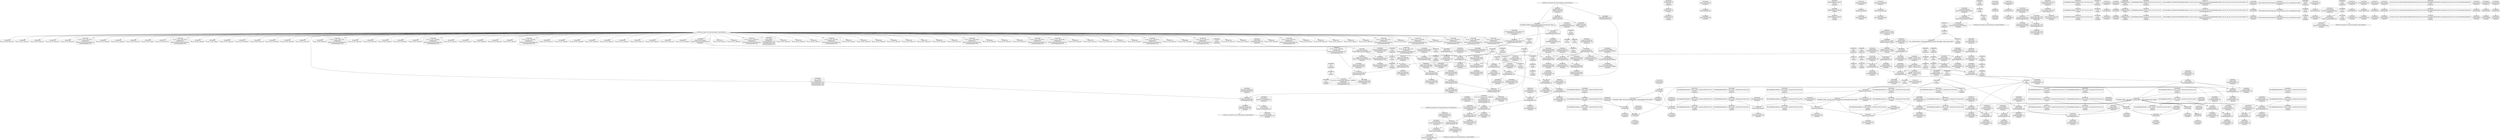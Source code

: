 digraph {
	CE0x409bfb0 [shape=record,shape=Mrecord,label="{CE0x409bfb0|selinux_sem_associate:tmp6|security/selinux/hooks.c,5422|*SummSink*}"]
	CE0x40b75a0 [shape=record,shape=Mrecord,label="{CE0x40b75a0|i32_1|*Constant*|*SummSink*}"]
	CE0x40d50e0 [shape=record,shape=Mrecord,label="{CE0x40d50e0|current_sid:tmp10|security/selinux/hooks.c,218|*SummSource*}"]
	CE0x40c5370 [shape=record,shape=Mrecord,label="{CE0x40c5370|i64*_getelementptr_inbounds_(_11_x_i64_,_11_x_i64_*___llvm_gcov_ctr125,_i64_0,_i64_0)|*Constant*|*SummSource*}"]
	CE0x40cbbc0 [shape=record,shape=Mrecord,label="{CE0x40cbbc0|GLOBAL:current_sid|*Constant*|*SummSink*}"]
	"CONST[source:0(mediator),value:2(dynamic)][purpose:{object}][SnkIdx:1]"
	CE0x40cb100 [shape=record,shape=Mrecord,label="{CE0x40cb100|80:_i32,_112:_i8*,_:_CRE_188,192_|*MultipleSource*|Function::selinux_sem_associate&Arg::sma::|security/selinux/hooks.c,5419}"]
	CE0x40b0f50 [shape=record,shape=Mrecord,label="{CE0x40b0f50|current_sid:tmp6|security/selinux/hooks.c,218|*SummSink*}"]
	CE0x40b0490 [shape=record,shape=Mrecord,label="{CE0x40b0490|80:_i32,_112:_i8*,_:_CRE_23,24_}"]
	CE0x40a99e0 [shape=record,shape=Mrecord,label="{CE0x40a99e0|current_sid:tmp16|security/selinux/hooks.c,218}"]
	CE0x40cc900 [shape=record,shape=Mrecord,label="{CE0x40cc900|selinux_sem_associate:tmp1|*SummSource*}"]
	CE0x40dae80 [shape=record,shape=Mrecord,label="{CE0x40dae80|i64_3|*Constant*}"]
	CE0x40aa2f0 [shape=record,shape=Mrecord,label="{CE0x40aa2f0|current_sid:land.lhs.true2}"]
	CE0x40b5940 [shape=record,shape=Mrecord,label="{CE0x40b5940|i64_1|*Constant*}"]
	CE0x40c5f90 [shape=record,shape=Mrecord,label="{CE0x40c5f90|80:_i32,_112:_i8*,_:_CRE_31,32_}"]
	CE0x40b6200 [shape=record,shape=Mrecord,label="{CE0x40b6200|avc_has_perm:ssid|Function::avc_has_perm&Arg::ssid::|*SummSink*}"]
	CE0x40b9120 [shape=record,shape=Mrecord,label="{CE0x40b9120|i32_10|*Constant*|*SummSink*}"]
	CE0x40c15d0 [shape=record,shape=Mrecord,label="{CE0x40c15d0|current_sid:tmp9|security/selinux/hooks.c,218|*SummSource*}"]
	CE0x40d33a0 [shape=record,shape=Mrecord,label="{CE0x40d33a0|i32_78|*Constant*}"]
	CE0x40ba2d0 [shape=record,shape=Mrecord,label="{CE0x40ba2d0|80:_i32,_112:_i8*,_:_CRE_10,11_}"]
	CE0x40c6530 [shape=record,shape=Mrecord,label="{CE0x40c6530|80:_i32,_112:_i8*,_:_CRE_28,29_}"]
	CE0x40a4060 [shape=record,shape=Mrecord,label="{CE0x40a4060|current_sid:call|security/selinux/hooks.c,218}"]
	CE0x40d3410 [shape=record,shape=Mrecord,label="{CE0x40d3410|i32_78|*Constant*|*SummSink*}"]
	CE0x40c7b60 [shape=record,shape=Mrecord,label="{CE0x40c7b60|80:_i32,_112:_i8*,_:_CRE_55,56_}"]
	CE0x40f7870 [shape=record,shape=Mrecord,label="{CE0x40f7870|current_sid:sid|security/selinux/hooks.c,220}"]
	CE0x40d35a0 [shape=record,shape=Mrecord,label="{CE0x40d35a0|current_sid:cred|security/selinux/hooks.c,218}"]
	CE0x40b7e90 [shape=record,shape=Mrecord,label="{CE0x40b7e90|80:_i32,_112:_i8*,_:_CRE_128,136_|*MultipleSource*|Function::selinux_sem_associate&Arg::sma::|security/selinux/hooks.c,5419}"]
	CE0x40c14d0 [shape=record,shape=Mrecord,label="{CE0x40c14d0|current_sid:tmp9|security/selinux/hooks.c,218}"]
	CE0x40d0300 [shape=record,shape=Mrecord,label="{CE0x40d0300|i64*_getelementptr_inbounds_(_11_x_i64_,_11_x_i64_*___llvm_gcov_ctr125,_i64_0,_i64_10)|*Constant*|*SummSource*}"]
	CE0x40a4f90 [shape=record,shape=Mrecord,label="{CE0x40a4f90|i32_1|*Constant*|*SummSource*}"]
	CE0x40d8b30 [shape=record,shape=Mrecord,label="{CE0x40d8b30|GLOBAL:__llvm_gcov_ctr125|Global_var:__llvm_gcov_ctr125}"]
	CE0x40b0940 [shape=record,shape=Mrecord,label="{CE0x40b0940|i64_0|*Constant*|*SummSource*}"]
	CE0x40b4a30 [shape=record,shape=Mrecord,label="{CE0x40b4a30|80:_i32,_112:_i8*,_:_CRE_49,50_}"]
	CE0x40c8e40 [shape=record,shape=Mrecord,label="{CE0x40c8e40|80:_i32,_112:_i8*,_:_CRE_62,63_}"]
	CE0x40c4d20 [shape=record,shape=Mrecord,label="{CE0x40c4d20|80:_i32,_112:_i8*,_:_CRE_19,20_}"]
	CE0x40b0d30 [shape=record,shape=Mrecord,label="{CE0x40b0d30|current_sid:tmp5|security/selinux/hooks.c,218|*SummSource*}"]
	CE0x40f0270 [shape=record,shape=Mrecord,label="{CE0x40f0270|GLOBAL:lockdep_rcu_suspicious|*Constant*|*SummSource*}"]
	CE0x40f5fd0 [shape=record,shape=Mrecord,label="{CE0x40f5fd0|current_sid:tmp21|security/selinux/hooks.c,218}"]
	CE0x40a4e30 [shape=record,shape=Mrecord,label="{CE0x40a4e30|selinux_sem_associate:bb|*SummSource*}"]
	CE0x40a79d0 [shape=record,shape=Mrecord,label="{CE0x40a79d0|selinux_sem_associate:entry|*SummSink*}"]
	CE0x40cc6a0 [shape=record,shape=Mrecord,label="{CE0x40cc6a0|current_sid:tmp2|*SummSink*}"]
	CE0x40bbd70 [shape=record,shape=Mrecord,label="{CE0x40bbd70|i64*_getelementptr_inbounds_(_11_x_i64_,_11_x_i64_*___llvm_gcov_ctr125,_i64_0,_i64_6)|*Constant*|*SummSource*}"]
	CE0x40a9660 [shape=record,shape=Mrecord,label="{CE0x40a9660|current_sid:tmp15|security/selinux/hooks.c,218|*SummSource*}"]
	CE0x40db020 [shape=record,shape=Mrecord,label="{CE0x40db020|i64_3|*Constant*|*SummSink*}"]
	CE0x40c9a70 [shape=record,shape=Mrecord,label="{CE0x40c9a70|_ret_i32_%tmp24,_!dbg_!27742|security/selinux/hooks.c,220}"]
	CE0x40ab430 [shape=record,shape=Mrecord,label="{CE0x40ab430|avc_has_perm:requested|Function::avc_has_perm&Arg::requested::|*SummSink*}"]
	CE0x40c50f0 [shape=record,shape=Mrecord,label="{CE0x40c50f0|current_sid:bb|*SummSink*}"]
	CE0x40c4760 [shape=record,shape=Mrecord,label="{CE0x40c4760|_call_void_mcount()_#3}"]
	CE0x40a95f0 [shape=record,shape=Mrecord,label="{CE0x40a95f0|current_sid:tmp15|security/selinux/hooks.c,218}"]
	CE0x40daef0 [shape=record,shape=Mrecord,label="{CE0x40daef0|i64_3|*Constant*|*SummSource*}"]
	CE0x40dc1c0 [shape=record,shape=Mrecord,label="{CE0x40dc1c0|current_sid:tmp8|security/selinux/hooks.c,218|*SummSource*}"]
	CE0x40b2780 [shape=record,shape=Mrecord,label="{CE0x40b2780|i64*_getelementptr_inbounds_(_11_x_i64_,_11_x_i64_*___llvm_gcov_ctr125,_i64_0,_i64_1)|*Constant*}"]
	CE0x40a4280 [shape=record,shape=Mrecord,label="{CE0x40a4280|80:_i32,_112:_i8*,_:_CRE_8,9_}"]
	CE0x40f5c90 [shape=record,shape=Mrecord,label="{CE0x40f5c90|current_sid:cred|security/selinux/hooks.c,218|*SummSink*}"]
	CE0x40b52e0 [shape=record,shape=Mrecord,label="{CE0x40b52e0|selinux_sem_associate:call|security/selinux/hooks.c,5417|*SummSource*}"]
	CE0x409c290 [shape=record,shape=Mrecord,label="{CE0x409c290|selinux_sem_associate:call3|security/selinux/hooks.c,5424|*SummSource*}"]
	CE0x40c1430 [shape=record,shape=Mrecord,label="{CE0x40c1430|i64_5|*Constant*|*SummSink*}"]
	CE0x40c3b40 [shape=record,shape=Mrecord,label="{CE0x40c3b40|selinux_sem_associate:tmp2|*SummSink*}"]
	CE0x40b1170 [shape=record,shape=Mrecord,label="{CE0x40b1170|80:_i32,_112:_i8*,_:_CRE_14,15_}"]
	CE0x40ab9a0 [shape=record,shape=Mrecord,label="{CE0x40ab9a0|avc_has_perm:auditdata|Function::avc_has_perm&Arg::auditdata::|*SummSource*}"]
	CE0x40a8530 [shape=record,shape=Mrecord,label="{CE0x40a8530|_ret_i32_%call3,_!dbg_!27729|security/selinux/hooks.c,5424|*SummSource*}"]
	CE0x40b7ce0 [shape=record,shape=Mrecord,label="{CE0x40b7ce0|80:_i32,_112:_i8*,_:_CRE_120,128_|*MultipleSource*|Function::selinux_sem_associate&Arg::sma::|security/selinux/hooks.c,5419}"]
	CE0x40b4f60 [shape=record,shape=Mrecord,label="{CE0x40b4f60|selinux_sem_associate:call|security/selinux/hooks.c,5417|*SummSink*}"]
	CE0x40b62a0 [shape=record,shape=Mrecord,label="{CE0x40b62a0|avc_has_perm:tsid|Function::avc_has_perm&Arg::tsid::}"]
	CE0x40ed1a0 [shape=record,shape=Mrecord,label="{CE0x40ed1a0|i8*_getelementptr_inbounds_(_25_x_i8_,_25_x_i8_*_.str3,_i32_0,_i32_0)|*Constant*|*SummSink*}"]
	CE0x40c8f70 [shape=record,shape=Mrecord,label="{CE0x40c8f70|80:_i32,_112:_i8*,_:_CRE_63,64_}"]
	CE0x40ccfd0 [shape=record,shape=Mrecord,label="{CE0x40ccfd0|80:_i32,_112:_i8*,_:_CRE_6,7_}"]
	CE0x40cc5c0 [shape=record,shape=Mrecord,label="{CE0x40cc5c0|current_sid:tmp2}"]
	CE0x40bc6f0 [shape=record,shape=Mrecord,label="{CE0x40bc6f0|i1_true|*Constant*|*SummSink*}"]
	CE0x40f1390 [shape=record,shape=Mrecord,label="{CE0x40f1390|i64*_getelementptr_inbounds_(_11_x_i64_,_11_x_i64_*___llvm_gcov_ctr125,_i64_0,_i64_9)|*Constant*|*SummSink*}"]
	CE0x40bcf10 [shape=record,shape=Mrecord,label="{CE0x40bcf10|avc_has_perm:entry|*SummSource*}"]
	CE0x40d8520 [shape=record,shape=Mrecord,label="{CE0x40d8520|i64_2|*Constant*}"]
	CE0x40d3480 [shape=record,shape=Mrecord,label="{CE0x40d3480|i32_78|*Constant*|*SummSource*}"]
	CE0x40b03a0 [shape=record,shape=Mrecord,label="{CE0x40b03a0|80:_i32,_112:_i8*,_:_CRE_22,23_}"]
	CE0x40b41e0 [shape=record,shape=Mrecord,label="{CE0x40b41e0|80:_i32,_112:_i8*,_:_CRE_66,67_}"]
	CE0x40b10b0 [shape=record,shape=Mrecord,label="{CE0x40b10b0|current_sid:tmp7|security/selinux/hooks.c,218}"]
	CE0x40f92e0 [shape=record,shape=Mrecord,label="{CE0x40f92e0|get_current:bb|*SummSource*}"]
	CE0x40f6450 [shape=record,shape=Mrecord,label="{CE0x40f6450|i32_22|*Constant*|*SummSink*}"]
	CE0x40a4500 [shape=record,shape=Mrecord,label="{CE0x40a4500|80:_i32,_112:_i8*,_:_CRE_13,14_}"]
	CE0x40b3590 [shape=record,shape=Mrecord,label="{CE0x40b3590|GLOBAL:get_current|*Constant*}"]
	CE0x40cc3c0 [shape=record,shape=Mrecord,label="{CE0x40cc3c0|GLOBAL:current_sid|*Constant*}"]
	CE0x40d9d80 [shape=record,shape=Mrecord,label="{CE0x40d9d80|current_sid:tmp|*SummSink*}"]
	CE0x40db100 [shape=record,shape=Mrecord,label="{CE0x40db100|i64_0|*Constant*}"]
	CE0x40b3800 [shape=record,shape=Mrecord,label="{CE0x40b3800|GLOBAL:get_current|*Constant*|*SummSource*}"]
	CE0x40ba6f0 [shape=record,shape=Mrecord,label="{CE0x40ba6f0|GLOBAL:current_sid.__warned|Global_var:current_sid.__warned|*SummSink*}"]
	CE0x4133320 [shape=record,shape=Mrecord,label="{CE0x4133320|i64*_getelementptr_inbounds_(_2_x_i64_,_2_x_i64_*___llvm_gcov_ctr98,_i64_0,_i64_1)|*Constant*|*SummSource*}"]
	CE0x40b4930 [shape=record,shape=Mrecord,label="{CE0x40b4930|80:_i32,_112:_i8*,_:_CRE_48,49_}"]
	CE0x40f6780 [shape=record,shape=Mrecord,label="{CE0x40f6780|current_sid:security|security/selinux/hooks.c,218}"]
	CE0x40f3570 [shape=record,shape=Mrecord,label="{CE0x40f3570|current_sid:bb}"]
	CE0x55b96c0 [shape=record,shape=Mrecord,label="{CE0x55b96c0|i64_1|*Constant*|*SummSource*}"]
	CE0x40daa50 [shape=record,shape=Mrecord,label="{CE0x40daa50|current_sid:tobool|security/selinux/hooks.c,218}"]
	CE0x40b4310 [shape=record,shape=Mrecord,label="{CE0x40b4310|80:_i32,_112:_i8*,_:_CRE_67,68_}"]
	CE0x40d5a10 [shape=record,shape=Mrecord,label="{CE0x40d5a10|current_sid:tmp12|security/selinux/hooks.c,218|*SummSource*}"]
	CE0x40b0800 [shape=record,shape=Mrecord,label="{CE0x40b0800|GLOBAL:__llvm_gcov_ctr125|Global_var:__llvm_gcov_ctr125|*SummSink*}"]
	CE0x40ba0d0 [shape=record,shape=Mrecord,label="{CE0x40ba0d0|GLOBAL:current_sid.__warned|Global_var:current_sid.__warned}"]
	CE0x40f0d60 [shape=record,shape=Mrecord,label="{CE0x40f0d60|i8*_getelementptr_inbounds_(_45_x_i8_,_45_x_i8_*_.str12,_i32_0,_i32_0)|*Constant*|*SummSink*}"]
	CE0x40c5200 [shape=record,shape=Mrecord,label="{CE0x40c5200|i64*_getelementptr_inbounds_(_11_x_i64_,_11_x_i64_*___llvm_gcov_ctr125,_i64_0,_i64_0)|*Constant*}"]
	CE0x40bb770 [shape=record,shape=Mrecord,label="{CE0x40bb770|80:_i32,_112:_i8*,_:_CRE_57,58_}"]
	CE0x409bbc0 [shape=record,shape=Mrecord,label="{CE0x409bbc0|selinux_sem_associate:sem_perm1|security/selinux/hooks.c,5422|*SummSource*}"]
	CE0x40f9590 [shape=record,shape=Mrecord,label="{CE0x40f9590|i64*_getelementptr_inbounds_(_2_x_i64_,_2_x_i64_*___llvm_gcov_ctr98,_i64_0,_i64_0)|*Constant*}"]
	CE0x40ec7e0 [shape=record,shape=Mrecord,label="{CE0x40ec7e0|_call_void_lockdep_rcu_suspicious(i8*_getelementptr_inbounds_(_25_x_i8_,_25_x_i8_*_.str3,_i32_0,_i32_0),_i32_218,_i8*_getelementptr_inbounds_(_45_x_i8_,_45_x_i8_*_.str12,_i32_0,_i32_0))_#10,_!dbg_!27727|security/selinux/hooks.c,218|*SummSink*}"]
	CE0x412fe60 [shape=record,shape=Mrecord,label="{CE0x412fe60|get_current:tmp}"]
	CE0x409b730 [shape=record,shape=Mrecord,label="{CE0x409b730|i8_4|*Constant*}"]
	CE0x40ba570 [shape=record,shape=Mrecord,label="{CE0x40ba570|GLOBAL:current_sid.__warned|Global_var:current_sid.__warned|*SummSource*}"]
	CE0x40cf510 [shape=record,shape=Mrecord,label="{CE0x40cf510|i32_0|*Constant*}"]
	CE0x40cd620 [shape=record,shape=Mrecord,label="{CE0x40cd620|selinux_sem_associate:type|security/selinux/hooks.c,5421|*SummSource*}"]
	CE0x40ec700 [shape=record,shape=Mrecord,label="{CE0x40ec700|_call_void_lockdep_rcu_suspicious(i8*_getelementptr_inbounds_(_25_x_i8_,_25_x_i8_*_.str3,_i32_0,_i32_0),_i32_218,_i8*_getelementptr_inbounds_(_45_x_i8_,_45_x_i8_*_.str12,_i32_0,_i32_0))_#10,_!dbg_!27727|security/selinux/hooks.c,218}"]
	CE0x40c2900 [shape=record,shape=Mrecord,label="{CE0x40c2900|i64*_getelementptr_inbounds_(_2_x_i64_,_2_x_i64_*___llvm_gcov_ctr319,_i64_0,_i64_0)|*Constant*|*SummSink*}"]
	CE0x40aacb0 [shape=record,shape=Mrecord,label="{CE0x40aacb0|i32_64|*Constant*}"]
	CE0x40c7f70 [shape=record,shape=Mrecord,label="{CE0x40c7f70|current_sid:tmp}"]
	CE0x40f6bb0 [shape=record,shape=Mrecord,label="{CE0x40f6bb0|current_sid:tmp22|security/selinux/hooks.c,218}"]
	CE0x40f6d30 [shape=record,shape=Mrecord,label="{CE0x40f6d30|current_sid:tmp22|security/selinux/hooks.c,218|*SummSource*}"]
	CE0x40b8880 [shape=record,shape=Mrecord,label="{CE0x40b8880|_ret_%struct.task_struct*_%tmp4,_!dbg_!27714|./arch/x86/include/asm/current.h,14|*SummSink*}"]
	CE0x40c6620 [shape=record,shape=Mrecord,label="{CE0x40c6620|80:_i32,_112:_i8*,_:_CRE_29,30_}"]
	CE0x40cadc0 [shape=record,shape=Mrecord,label="{CE0x40cadc0|80:_i32,_112:_i8*,_:_CRE_176,184_|*MultipleSource*|Function::selinux_sem_associate&Arg::sma::|security/selinux/hooks.c,5419}"]
	CE0x40c12c0 [shape=record,shape=Mrecord,label="{CE0x40c12c0|i64_5|*Constant*}"]
	CE0x40c7900 [shape=record,shape=Mrecord,label="{CE0x40c7900|80:_i32,_112:_i8*,_:_CRE_53,54_}"]
	CE0x40a86d0 [shape=record,shape=Mrecord,label="{CE0x40a86d0|_ret_i32_%call3,_!dbg_!27729|security/selinux/hooks.c,5424|*SummSink*}"]
	CE0x40c4be0 [shape=record,shape=Mrecord,label="{CE0x40c4be0|80:_i32,_112:_i8*,_:_CRE_18,19_}"]
	CE0x412f000 [shape=record,shape=Mrecord,label="{CE0x412f000|get_current:tmp3|*SummSource*}"]
	CE0x40c9a00 [shape=record,shape=Mrecord,label="{CE0x40c9a00|current_sid:entry|*SummSink*}"]
	CE0x40f8e10 [shape=record,shape=Mrecord,label="{CE0x40f8e10|current_sid:tmp24|security/selinux/hooks.c,220}"]
	CE0x40ad760 [shape=record,shape=Mrecord,label="{CE0x40ad760|80:_i32,_112:_i8*,_:_CRE_36,37_}"]
	CE0x40ce020 [shape=record,shape=Mrecord,label="{CE0x40ce020|%struct.task_struct*_(%struct.task_struct**)*_asm_movq_%gs:$_1:P_,$0_,_r,im,_dirflag_,_fpsr_,_flags_|*SummSource*}"]
	CE0x40afa30 [shape=record,shape=Mrecord,label="{CE0x40afa30|i64*_getelementptr_inbounds_(_2_x_i64_,_2_x_i64_*___llvm_gcov_ctr319,_i64_0,_i64_0)|*Constant*|*SummSource*}"]
	CE0x40c8bf0 [shape=record,shape=Mrecord,label="{CE0x40c8bf0|80:_i32,_112:_i8*,_:_CRE_60,61_}"]
	CE0x5487a80 [shape=record,shape=Mrecord,label="{CE0x5487a80|selinux_sem_associate:sem_perm|security/selinux/hooks.c,5419|*SummSink*}"]
	CE0x40cfc00 [shape=record,shape=Mrecord,label="{CE0x40cfc00|current_sid:tmp19|security/selinux/hooks.c,218}"]
	CE0x40cba50 [shape=record,shape=Mrecord,label="{CE0x40cba50|GLOBAL:current_sid|*Constant*|*SummSource*}"]
	CE0x40b4570 [shape=record,shape=Mrecord,label="{CE0x40b4570|80:_i32,_112:_i8*,_:_CRE_69,70_}"]
	CE0x40a8130 [shape=record,shape=Mrecord,label="{CE0x40a8130|selinux_sem_associate:entry|*SummSource*}"]
	CE0x40bdd80 [shape=record,shape=Mrecord,label="{CE0x40bdd80|selinux_sem_associate:sid2|security/selinux/hooks.c,5424|*SummSource*}"]
	CE0x40a6f40 [shape=record,shape=Mrecord,label="{CE0x40a6f40|i64*_getelementptr_inbounds_(_2_x_i64_,_2_x_i64_*___llvm_gcov_ctr319,_i64_0,_i64_1)|*Constant*}"]
	CE0x40d8cb0 [shape=record,shape=Mrecord,label="{CE0x40d8cb0|GLOBAL:__llvm_gcov_ctr125|Global_var:__llvm_gcov_ctr125|*SummSource*}"]
	CE0x40cde40 [shape=record,shape=Mrecord,label="{CE0x40cde40|avc_has_perm:entry|*SummSink*}"]
	CE0x40f0400 [shape=record,shape=Mrecord,label="{CE0x40f0400|i32_218|*Constant*}"]
	CE0x40dc360 [shape=record,shape=Mrecord,label="{CE0x40dc360|current_sid:tobool1|security/selinux/hooks.c,218}"]
	CE0x40d86d0 [shape=record,shape=Mrecord,label="{CE0x40d86d0|current_sid:tmp4|security/selinux/hooks.c,218}"]
	CE0x40a7710 [shape=record,shape=Mrecord,label="{CE0x40a7710|i64_1|*Constant*|*SummSink*}"]
	CE0x40d0610 [shape=record,shape=Mrecord,label="{CE0x40d0610|current_sid:tmp20|security/selinux/hooks.c,218|*SummSource*}"]
	CE0x40bd7f0 [shape=record,shape=Mrecord,label="{CE0x40bd7f0|selinux_sem_associate:ipc_id|security/selinux/hooks.c,5422|*SummSink*}"]
	CE0x40d9ef0 [shape=record,shape=Mrecord,label="{CE0x40d9ef0|current_sid:tmp1|*SummSource*}"]
	CE0x40c0430 [shape=record,shape=Mrecord,label="{CE0x40c0430|i64*_getelementptr_inbounds_(_11_x_i64_,_11_x_i64_*___llvm_gcov_ctr125,_i64_0,_i64_1)|*Constant*|*SummSink*}"]
	CE0x409c090 [shape=record,shape=Mrecord,label="{CE0x409c090|selinux_sem_associate:u|security/selinux/hooks.c,5422}"]
	CE0x40bfd80 [shape=record,shape=Mrecord,label="{CE0x40bfd80|current_sid:call4|security/selinux/hooks.c,218}"]
	CE0x5db0cd0 [shape=record,shape=Mrecord,label="{CE0x5db0cd0|selinux_sem_associate:sem_perm|security/selinux/hooks.c,5419|*SummSource*}"]
	CE0x40d5260 [shape=record,shape=Mrecord,label="{CE0x40d5260|current_sid:tmp10|security/selinux/hooks.c,218|*SummSink*}"]
	CE0x40a46d0 [shape=record,shape=Mrecord,label="{CE0x40a46d0|selinux_sem_associate:bb|*SummSink*}"]
	CE0x40c9960 [shape=record,shape=Mrecord,label="{CE0x40c9960|current_sid:entry|*SummSource*}"]
	CE0x40d0420 [shape=record,shape=Mrecord,label="{CE0x40d0420|current_sid:tmp19|security/selinux/hooks.c,218|*SummSink*}"]
	CE0x40aedd0 [shape=record,shape=Mrecord,label="{CE0x40aedd0|selinux_sem_associate:tmp1|*SummSink*}"]
	CE0x40cd930 [shape=record,shape=Mrecord,label="{CE0x40cd930|i32_3|*Constant*|*SummSink*}"]
	CE0x40c3840 [shape=record,shape=Mrecord,label="{CE0x40c3840|80:_i32,_112:_i8*,_:_CRE_88,92_|*MultipleSource*|Function::selinux_sem_associate&Arg::sma::|security/selinux/hooks.c,5419}"]
	CE0x40c6350 [shape=record,shape=Mrecord,label="{CE0x40c6350|80:_i32,_112:_i8*,_:_CRE_26,27_}"]
	CE0x40cd070 [shape=record,shape=Mrecord,label="{CE0x40cd070|80:_i32,_112:_i8*,_:_CRE_7,8_}"]
	CE0x40f0cf0 [shape=record,shape=Mrecord,label="{CE0x40f0cf0|i8*_getelementptr_inbounds_(_45_x_i8_,_45_x_i8_*_.str12,_i32_0,_i32_0)|*Constant*|*SummSource*}"]
	CE0x40c20b0 [shape=record,shape=Mrecord,label="{CE0x40c20b0|_call_void_mcount()_#3|*SummSource*}"]
	CE0x40b25a0 [shape=record,shape=Mrecord,label="{CE0x40b25a0|i32_0|*Constant*}"]
	CE0x40de460 [shape=record,shape=Mrecord,label="{CE0x40de460|selinux_sem_associate:tmp|*SummSource*}"]
	CE0x40bb8a0 [shape=record,shape=Mrecord,label="{CE0x40bb8a0|80:_i32,_112:_i8*,_:_CRE_58,59_}"]
	CE0x40db5e0 [shape=record,shape=Mrecord,label="{CE0x40db5e0|current_sid:land.lhs.true2|*SummSource*}"]
	CE0x40baa30 [shape=record,shape=Mrecord,label="{CE0x40baa30|80:_i32,_112:_i8*,_:_CRE_45,46_}"]
	CE0x40b7050 [shape=record,shape=Mrecord,label="{CE0x40b7050|selinux_sem_associate:tmp4|security/selinux/hooks.c,5419|*SummSource*}"]
	CE0x40a7570 [shape=record,shape=Mrecord,label="{CE0x40a7570|selinux_sem_associate:tmp3|*SummSink*}"]
	CE0x410b3c0 [shape=record,shape=Mrecord,label="{CE0x410b3c0|get_current:tmp4|./arch/x86/include/asm/current.h,14}"]
	CE0x40f62f0 [shape=record,shape=Mrecord,label="{CE0x40f62f0|i32_22|*Constant*|*SummSource*}"]
	CE0x40a9c60 [shape=record,shape=Mrecord,label="{CE0x40a9c60|current_sid:tmp16|security/selinux/hooks.c,218|*SummSource*}"]
	CE0x412f130 [shape=record,shape=Mrecord,label="{CE0x412f130|_call_void_mcount()_#3}"]
	CE0x40ba160 [shape=record,shape=Mrecord,label="{CE0x40ba160|80:_i32,_112:_i8*,_:_CRE_3,4_}"]
	CE0x40c5020 [shape=record,shape=Mrecord,label="{CE0x40c5020|current_sid:bb|*SummSource*}"]
	CE0x40c39e0 [shape=record,shape=Mrecord,label="{CE0x40c39e0|80:_i32,_112:_i8*,_:_CRE_92,96_|*MultipleSource*|Function::selinux_sem_associate&Arg::sma::|security/selinux/hooks.c,5419}"]
	CE0x40f22d0 [shape=record,shape=Mrecord,label="{CE0x40f22d0|current_sid:tmp13|security/selinux/hooks.c,218|*SummSource*}"]
	CE0x399b0a0 [shape=record,shape=Mrecord,label="{CE0x399b0a0|80:_i32,_112:_i8*,_:_CRE_11,12_}"]
	CE0x409bb50 [shape=record,shape=Mrecord,label="{CE0x409bb50|selinux_sem_associate:sem_perm1|security/selinux/hooks.c,5422}"]
	CE0x40bab60 [shape=record,shape=Mrecord,label="{CE0x40bab60|80:_i32,_112:_i8*,_:_CRE_46,47_}"]
	CE0x40b9600 [shape=record,shape=Mrecord,label="{CE0x40b9600|selinux_sem_associate:tmp5|security/selinux/hooks.c,5419}"]
	CE0x40f3d10 [shape=record,shape=Mrecord,label="{CE0x40f3d10|get_current:tmp|*SummSource*}"]
	CE0x40b4440 [shape=record,shape=Mrecord,label="{CE0x40b4440|80:_i32,_112:_i8*,_:_CRE_68,69_}"]
	CE0x40da9b0 [shape=record,shape=Mrecord,label="{CE0x40da9b0|current_sid:call|security/selinux/hooks.c,218|*SummSink*}"]
	CE0x40cfaf0 [shape=record,shape=Mrecord,label="{CE0x40cfaf0|current_sid:tmp18|security/selinux/hooks.c,218|*SummSink*}"]
	CE0x40ad590 [shape=record,shape=Mrecord,label="{CE0x40ad590|80:_i32,_112:_i8*,_:_CRE_34,35_}"]
	CE0x40c6080 [shape=record,shape=Mrecord,label="{CE0x40c6080|80:_i32,_112:_i8*,_:_CRE_32,33_}"]
	CE0x40aae80 [shape=record,shape=Mrecord,label="{CE0x40aae80|avc_has_perm:tclass|Function::avc_has_perm&Arg::tclass::|*SummSource*}"]
	CE0x41064f0 [shape=record,shape=Mrecord,label="{CE0x41064f0|get_current:tmp3}"]
	CE0x40b8ed0 [shape=record,shape=Mrecord,label="{CE0x40b8ed0|i32_10|*Constant*|*SummSource*}"]
	CE0x40c34c0 [shape=record,shape=Mrecord,label="{CE0x40c34c0|80:_i32,_112:_i8*,_:_CRE_80,84_|*MultipleSource*|Function::selinux_sem_associate&Arg::sma::|security/selinux/hooks.c,5419}"]
	CE0x40bb640 [shape=record,shape=Mrecord,label="{CE0x40bb640|80:_i32,_112:_i8*,_:_CRE_56,57_}"]
	CE0x40b7500 [shape=record,shape=Mrecord,label="{CE0x40b7500|_call_void_mcount()_#3}"]
	CE0x40ecec0 [shape=record,shape=Mrecord,label="{CE0x40ecec0|i8*_getelementptr_inbounds_(_25_x_i8_,_25_x_i8_*_.str3,_i32_0,_i32_0)|*Constant*}"]
	CE0x40f6280 [shape=record,shape=Mrecord,label="{CE0x40f6280|i32_22|*Constant*}"]
	"CONST[source:0(mediator),value:0(static)][purpose:{operation}][SnkIdx:3]"
	CE0x40a4410 [shape=record,shape=Mrecord,label="{CE0x40a4410|80:_i32,_112:_i8*,_:_CRE_12,13_}"]
	CE0x40ebe40 [shape=record,shape=Mrecord,label="{CE0x40ebe40|current_sid:tmp16|security/selinux/hooks.c,218|*SummSink*}"]
	CE0x40bd780 [shape=record,shape=Mrecord,label="{CE0x40bd780|selinux_sem_associate:ipc_id|security/selinux/hooks.c,5422|*SummSource*}"]
	CE0x40bebb0 [shape=record,shape=Mrecord,label="{CE0x40bebb0|selinux_sem_associate:tmp7|security/selinux/hooks.c,5424|*SummSink*}"]
	CE0x40a3f70 [shape=record,shape=Mrecord,label="{CE0x40a3f70|_call_void_mcount()_#3|*SummSink*}"]
	CE0x40b4b60 [shape=record,shape=Mrecord,label="{CE0x40b4b60|80:_i32,_112:_i8*,_:_CRE_50,51_}"]
	CE0x40c6440 [shape=record,shape=Mrecord,label="{CE0x40c6440|80:_i32,_112:_i8*,_:_CRE_27,28_}"]
	CE0x409b8c0 [shape=record,shape=Mrecord,label="{CE0x409b8c0|i8_4|*Constant*|*SummSource*}"]
	CE0x40a7fd0 [shape=record,shape=Mrecord,label="{CE0x40a7fd0|selinux_sem_associate:sma|Function::selinux_sem_associate&Arg::sma::}"]
	CE0x40d4c70 [shape=record,shape=Mrecord,label="{CE0x40d4c70|get_current:tmp4|./arch/x86/include/asm/current.h,14|*SummSource*}"]
	CE0x40d5b90 [shape=record,shape=Mrecord,label="{CE0x40d5b90|current_sid:tmp12|security/selinux/hooks.c,218|*SummSink*}"]
	CE0x40d88a0 [shape=record,shape=Mrecord,label="{CE0x40d88a0|current_sid:tmp4|security/selinux/hooks.c,218|*SummSink*}"]
	CE0x40aa9a0 [shape=record,shape=Mrecord,label="{CE0x40aa9a0|0:_i8,_8:_i32,_24:_%struct.selinux_audit_data*,_:_SCMRE_0,1_|*MultipleSource*|security/selinux/hooks.c,5421|security/selinux/hooks.c, 5416}"]
	CE0x40c10e0 [shape=record,shape=Mrecord,label="{CE0x40c10e0|i64_4|*Constant*|*SummSink*}"]
	CE0x40c90a0 [shape=record,shape=Mrecord,label="{CE0x40c90a0|80:_i32,_112:_i8*,_:_CRE_64,65_}"]
	CE0x40ce0e0 [shape=record,shape=Mrecord,label="{CE0x40ce0e0|%struct.task_struct*_(%struct.task_struct**)*_asm_movq_%gs:$_1:P_,$0_,_r,im,_dirflag_,_fpsr_,_flags_|*SummSink*}"]
	CE0x40b5570 [shape=record,shape=Mrecord,label="{CE0x40b5570|get_current:tmp|*SummSink*}"]
	CE0x40f9460 [shape=record,shape=Mrecord,label="{CE0x40f9460|get_current:bb|*SummSink*}"]
	CE0x5761a50 [shape=record,shape=Mrecord,label="{CE0x5761a50|80:_i32,_112:_i8*,_:_CRE_0,1_}"]
	CE0x40f1ac0 [shape=record,shape=Mrecord,label="{CE0x40f1ac0|current_sid:tmp18|security/selinux/hooks.c,218}"]
	CE0x40d4e00 [shape=record,shape=Mrecord,label="{CE0x40d4e00|GLOBAL:current_task|Global_var:current_task}"]
	"CONST[source:1(input),value:2(dynamic)][purpose:{object}][SrcIdx:2]"
	CE0x40c8d10 [shape=record,shape=Mrecord,label="{CE0x40c8d10|80:_i32,_112:_i8*,_:_CRE_61,62_}"]
	CE0x409bf40 [shape=record,shape=Mrecord,label="{CE0x409bf40|selinux_sem_associate:tmp6|security/selinux/hooks.c,5422|*SummSource*}"]
	CE0x410ace0 [shape=record,shape=Mrecord,label="{CE0x410ace0|get_current:tmp2|*SummSink*}"]
	CE0x40cac20 [shape=record,shape=Mrecord,label="{CE0x40cac20|80:_i32,_112:_i8*,_:_CRE_168,176_|*MultipleSource*|Function::selinux_sem_associate&Arg::sma::|security/selinux/hooks.c,5419}"]
	CE0x40d58a0 [shape=record,shape=Mrecord,label="{CE0x40d58a0|current_sid:tmp12|security/selinux/hooks.c,218}"]
	CE0x40aab60 [shape=record,shape=Mrecord,label="{CE0x40aab60|i16_25|*Constant*|*SummSink*}"]
	CE0x40b0c30 [shape=record,shape=Mrecord,label="{CE0x40b0c30|current_sid:tmp5|security/selinux/hooks.c,218}"]
	CE0x40d9370 [shape=record,shape=Mrecord,label="{CE0x40d9370|current_sid:sid|security/selinux/hooks.c,220|*SummSink*}"]
	CE0x40c3ad0 [shape=record,shape=Mrecord,label="{CE0x40c3ad0|selinux_sem_associate:tmp2|*SummSource*}"]
	CE0x40f3460 [shape=record,shape=Mrecord,label="{CE0x40f3460|current_sid:land.lhs.true|*SummSink*}"]
	CE0x409c530 [shape=record,shape=Mrecord,label="{CE0x409c530|i32_3|*Constant*}"]
	CE0x40a5970 [shape=record,shape=Mrecord,label="{CE0x40a5970|selinux_sem_associate:bb}"]
	CE0x40b51c0 [shape=record,shape=Mrecord,label="{CE0x40b51c0|selinux_sem_associate:call|security/selinux/hooks.c,5417}"]
	CE0x40a8c20 [shape=record,shape=Mrecord,label="{CE0x40a8c20|current_sid:do.end}"]
	CE0x410a6e0 [shape=record,shape=Mrecord,label="{CE0x410a6e0|get_current:tmp1|*SummSink*}"]
	CE0x40cc630 [shape=record,shape=Mrecord,label="{CE0x40cc630|current_sid:tmp2|*SummSource*}"]
	CE0x40ad450 [shape=record,shape=Mrecord,label="{CE0x40ad450|selinux_sem_associate:ad|security/selinux/hooks.c, 5416|*SummSink*}"]
	CE0x40b9e20 [shape=record,shape=Mrecord,label="{CE0x40b9e20|current_sid:tmp7|security/selinux/hooks.c,218|*SummSource*}"]
	CE0x40be490 [shape=record,shape=Mrecord,label="{CE0x40be490|4:_i32,_:_CRE_4,8_|*MultipleSource*|security/selinux/hooks.c,5419|security/selinux/hooks.c,5419|security/selinux/hooks.c,5424}"]
	CE0x40b6890 [shape=record,shape=Mrecord,label="{CE0x40b6890|i16_25|*Constant*|*SummSource*}"]
	CE0x40d9e80 [shape=record,shape=Mrecord,label="{CE0x40d9e80|current_sid:tmp1}"]
	CE0x40be420 [shape=record,shape=Mrecord,label="{CE0x40be420|4:_i32,_:_CRE_0,2_|*MultipleSource*|security/selinux/hooks.c,5419|security/selinux/hooks.c,5419|security/selinux/hooks.c,5424}"]
	CE0x410b320 [shape=record,shape=Mrecord,label="{CE0x410b320|_call_void_mcount()_#3|*SummSink*}"]
	CE0x40cdc20 [shape=record,shape=Mrecord,label="{CE0x40cdc20|avc_has_perm:entry}"]
	CE0x40bc820 [shape=record,shape=Mrecord,label="{CE0x40bc820|i64*_getelementptr_inbounds_(_11_x_i64_,_11_x_i64_*___llvm_gcov_ctr125,_i64_0,_i64_8)|*Constant*|*SummSink*}"]
	CE0x40f1200 [shape=record,shape=Mrecord,label="{CE0x40f1200|i64*_getelementptr_inbounds_(_11_x_i64_,_11_x_i64_*___llvm_gcov_ctr125,_i64_0,_i64_9)|*Constant*|*SummSource*}"]
	CE0x410ac70 [shape=record,shape=Mrecord,label="{CE0x410ac70|get_current:tmp2|*SummSource*}"]
	CE0x40b9920 [shape=record,shape=Mrecord,label="{CE0x40b9920|current_sid:tmp5|security/selinux/hooks.c,218|*SummSink*}"]
	CE0x40b6190 [shape=record,shape=Mrecord,label="{CE0x40b6190|avc_has_perm:ssid|Function::avc_has_perm&Arg::ssid::|*SummSource*}"]
	CE0x40c7fe0 [shape=record,shape=Mrecord,label="{CE0x40c7fe0|COLLAPSED:_GCMRE___llvm_gcov_ctr125_internal_global_11_x_i64_zeroinitializer:_elem_0:default:}"]
	CE0x40ad3e0 [shape=record,shape=Mrecord,label="{CE0x40ad3e0|selinux_sem_associate:ad|security/selinux/hooks.c, 5416|*SummSource*}"]
	CE0x40d7b00 [shape=record,shape=Mrecord,label="{CE0x40d7b00|current_sid:if.then}"]
	CE0x40bc020 [shape=record,shape=Mrecord,label="{CE0x40bc020|i64*_getelementptr_inbounds_(_11_x_i64_,_11_x_i64_*___llvm_gcov_ctr125,_i64_0,_i64_6)|*Constant*|*SummSink*}"]
	CE0x40f3260 [shape=record,shape=Mrecord,label="{CE0x40f3260|current_sid:land.lhs.true}"]
	CE0x409c020 [shape=record,shape=Mrecord,label="{CE0x409c020|selinux_sem_associate:ipc_id|security/selinux/hooks.c,5422}"]
	CE0x40aaf20 [shape=record,shape=Mrecord,label="{CE0x40aaf20|avc_has_perm:tclass|Function::avc_has_perm&Arg::tclass::|*SummSink*}"]
	CE0x40aa230 [shape=record,shape=Mrecord,label="{CE0x40aa230|current_sid:if.then|*SummSink*}"]
	CE0x40afb30 [shape=record,shape=Mrecord,label="{CE0x40afb30|current_sid:tmp|*SummSource*}"]
	CE0x40c87f0 [shape=record,shape=Mrecord,label="{CE0x40c87f0|80:_i32,_112:_i8*,_:_CRE_42,43_}"]
	CE0x40b7190 [shape=record,shape=Mrecord,label="{CE0x40b7190|current_sid:tmp3}"]
	CE0x409c340 [shape=record,shape=Mrecord,label="{CE0x409c340|selinux_sem_associate:tmp6|security/selinux/hooks.c,5422}"]
	CE0x40f6860 [shape=record,shape=Mrecord,label="{CE0x40f6860|current_sid:security|security/selinux/hooks.c,218|*SummSink*}"]
	CE0x40ec140 [shape=record,shape=Mrecord,label="{CE0x40ec140|i8_1|*Constant*|*SummSource*}"]
	CE0x40cc890 [shape=record,shape=Mrecord,label="{CE0x40cc890|i64_1|*Constant*}"]
	CE0x40f25d0 [shape=record,shape=Mrecord,label="{CE0x40f25d0|current_sid:tmp14|security/selinux/hooks.c,218}"]
	CE0x40c77d0 [shape=record,shape=Mrecord,label="{CE0x40c77d0|80:_i32,_112:_i8*,_:_CRE_52,53_}"]
	CE0x40d5390 [shape=record,shape=Mrecord,label="{CE0x40d5390|current_sid:tmp11|security/selinux/hooks.c,218}"]
	CE0x40c0010 [shape=record,shape=Mrecord,label="{CE0x40c0010|current_sid:call4|security/selinux/hooks.c,218|*SummSource*}"]
	CE0x40b85d0 [shape=record,shape=Mrecord,label="{CE0x40b85d0|_ret_%struct.task_struct*_%tmp4,_!dbg_!27714|./arch/x86/include/asm/current.h,14|*SummSource*}"]
	CE0x40ceef0 [shape=record,shape=Mrecord,label="{CE0x40ceef0|i32_(i32,_i32,_i16,_i32,_%struct.common_audit_data*)*_bitcast_(i32_(i32,_i32,_i16,_i32,_%struct.common_audit_data.495*)*_avc_has_perm_to_i32_(i32,_i32,_i16,_i32,_%struct.common_audit_data*)*)|*Constant*|*SummSource*}"]
	CE0x40b23b0 [shape=record,shape=Mrecord,label="{CE0x40b23b0|_ret_i32_%tmp24,_!dbg_!27742|security/selinux/hooks.c,220|*SummSource*}"]
	CE0x40d0490 [shape=record,shape=Mrecord,label="{CE0x40d0490|current_sid:tmp20|security/selinux/hooks.c,218}"]
	CE0x40d07b0 [shape=record,shape=Mrecord,label="{CE0x40d07b0|current_sid:tmp20|security/selinux/hooks.c,218|*SummSink*}"]
	CE0x40c2340 [shape=record,shape=Mrecord,label="{CE0x40c2340|80:_i32,_112:_i8*,_:_CRE_70,71_}"]
	CE0x40dabb0 [shape=record,shape=Mrecord,label="{CE0x40dabb0|current_sid:tobool|security/selinux/hooks.c,218|*SummSink*}"]
	CE0x40fa3a0 [shape=record,shape=Mrecord,label="{CE0x40fa3a0|current_sid:tmp21|security/selinux/hooks.c,218|*SummSink*}"]
	CE0x40c0bf0 [shape=record,shape=Mrecord,label="{CE0x40c0bf0|current_sid:tobool1|security/selinux/hooks.c,218|*SummSink*}"]
	CE0x399b030 [shape=record,shape=Mrecord,label="{CE0x399b030|80:_i32,_112:_i8*,_:_CRE_76,80_|*MultipleSource*|Function::selinux_sem_associate&Arg::sma::|security/selinux/hooks.c,5419}"]
	CE0x40a4370 [shape=record,shape=Mrecord,label="{CE0x40a4370|80:_i32,_112:_i8*,_:_CRE_9,10_}"]
	CE0x40c8920 [shape=record,shape=Mrecord,label="{CE0x40c8920|80:_i32,_112:_i8*,_:_CRE_43,44_}"]
	CE0x409c3b0 [shape=record,shape=Mrecord,label="{CE0x409c3b0|selinux_sem_associate:key|security/selinux/hooks.c,5422}"]
	CE0x40c0250 [shape=record,shape=Mrecord,label="{CE0x40c0250|i64*_getelementptr_inbounds_(_11_x_i64_,_11_x_i64_*___llvm_gcov_ctr125,_i64_0,_i64_1)|*Constant*|*SummSource*}"]
	CE0x5db0bf0 [shape=record,shape=Mrecord,label="{CE0x5db0bf0|selinux_sem_associate:sma|Function::selinux_sem_associate&Arg::sma::|*SummSource*}"]
	CE0x40a96d0 [shape=record,shape=Mrecord,label="{CE0x40a96d0|current_sid:tmp15|security/selinux/hooks.c,218|*SummSink*}"]
	CE0x40b4060 [shape=record,shape=Mrecord,label="{CE0x40b4060|80:_i32,_112:_i8*,_:_CRE_65,66_}"]
	CE0x40ec770 [shape=record,shape=Mrecord,label="{CE0x40ec770|_call_void_lockdep_rcu_suspicious(i8*_getelementptr_inbounds_(_25_x_i8_,_25_x_i8_*_.str3,_i32_0,_i32_0),_i32_218,_i8*_getelementptr_inbounds_(_45_x_i8_,_45_x_i8_*_.str12,_i32_0,_i32_0))_#10,_!dbg_!27727|security/selinux/hooks.c,218|*SummSource*}"]
	CE0x40b0580 [shape=record,shape=Mrecord,label="{CE0x40b0580|80:_i32,_112:_i8*,_:_CRE_24,25_}"]
	CE0x40d9210 [shape=record,shape=Mrecord,label="{CE0x40d9210|current_sid:sid|security/selinux/hooks.c,220|*SummSource*}"]
	CE0x40cff20 [shape=record,shape=Mrecord,label="{CE0x40cff20|i64*_getelementptr_inbounds_(_11_x_i64_,_11_x_i64_*___llvm_gcov_ctr125,_i64_0,_i64_10)|*Constant*}"]
	CE0x40b1440 [shape=record,shape=Mrecord,label="{CE0x40b1440|80:_i32,_112:_i8*,_:_CRE_17,18_}"]
	CE0x40bdf40 [shape=record,shape=Mrecord,label="{CE0x40bdf40|selinux_sem_associate:sid2|security/selinux/hooks.c,5424|*SummSink*}"]
	CE0x5db0c60 [shape=record,shape=Mrecord,label="{CE0x5db0c60|selinux_sem_associate:sma|Function::selinux_sem_associate&Arg::sma::|*SummSink*}"]
	CE0x40bea00 [shape=record,shape=Mrecord,label="{CE0x40bea00|selinux_sem_associate:tmp7|security/selinux/hooks.c,5424|*SummSource*}"]
	CE0x40d7960 [shape=record,shape=Mrecord,label="{CE0x40d7960|current_sid:if.end}"]
	CE0x40f8980 [shape=record,shape=Mrecord,label="{CE0x40f8980|i64*_getelementptr_inbounds_(_2_x_i64_,_2_x_i64_*___llvm_gcov_ctr98,_i64_0,_i64_0)|*Constant*|*SummSource*}"]
	CE0x40db650 [shape=record,shape=Mrecord,label="{CE0x40db650|current_sid:land.lhs.true2|*SummSink*}"]
	CE0x40bda90 [shape=record,shape=Mrecord,label="{CE0x40bda90|selinux_sem_associate:sid2|security/selinux/hooks.c,5424}"]
	CE0x40ce8e0 [shape=record,shape=Mrecord,label="{CE0x40ce8e0|selinux_sem_associate:call3|security/selinux/hooks.c,5424|*SummSink*}"]
	CE0x40c7a30 [shape=record,shape=Mrecord,label="{CE0x40c7a30|80:_i32,_112:_i8*,_:_CRE_54,55_}"]
	CE0x40a3e70 [shape=record,shape=Mrecord,label="{CE0x40a3e70|_call_void_mcount()_#3|*SummSource*}"]
	CE0x5db0b30 [shape=record,shape=Mrecord,label="{CE0x5db0b30|selinux_sem_associate:sem_perm|security/selinux/hooks.c,5419}"]
	CE0x3b62bd0 [shape=record,shape=Mrecord,label="{CE0x3b62bd0|80:_i32,_112:_i8*,_:_CRE_39,40_}"]
	CE0x40b3bb0 [shape=record,shape=Mrecord,label="{CE0x40b3bb0|selinux_sem_associate:ad|security/selinux/hooks.c, 5416}"]
	CE0x40c4f00 [shape=record,shape=Mrecord,label="{CE0x40c4f00|80:_i32,_112:_i8*,_:_CRE_21,22_}"]
	CE0x40b0ac0 [shape=record,shape=Mrecord,label="{CE0x40b0ac0|current_sid:tmp6|security/selinux/hooks.c,218}"]
	CE0x40a7470 [shape=record,shape=Mrecord,label="{CE0x40a7470|selinux_sem_associate:tmp3|*SummSource*}"]
	CE0x40ade40 [shape=record,shape=Mrecord,label="{CE0x40ade40|selinux_sem_associate:tmp3}"]
	CE0x40f2920 [shape=record,shape=Mrecord,label="{CE0x40f2920|current_sid:tmp14|security/selinux/hooks.c,218|*SummSink*}"]
	CE0x40b6580 [shape=record,shape=Mrecord,label="{CE0x40b6580|avc_has_perm:tsid|Function::avc_has_perm&Arg::tsid::|*SummSink*}"]
	CE0x40b3460 [shape=record,shape=Mrecord,label="{CE0x40b3460|current_sid:call4|security/selinux/hooks.c,218|*SummSink*}"]
	CE0x40ca9d0 [shape=record,shape=Mrecord,label="{CE0x40ca9d0|80:_i32,_112:_i8*,_:_CRE_160,168_|*MultipleSource*|Function::selinux_sem_associate&Arg::sma::|security/selinux/hooks.c,5419}"]
	CE0x40cd7a0 [shape=record,shape=Mrecord,label="{CE0x40cd7a0|selinux_sem_associate:type|security/selinux/hooks.c,5421|*SummSink*}"]
	CE0x40dc500 [shape=record,shape=Mrecord,label="{CE0x40dc500|current_sid:tmp8|security/selinux/hooks.c,218|*SummSink*}"]
	CE0x40f5bc0 [shape=record,shape=Mrecord,label="{CE0x40f5bc0|COLLAPSED:_GCMRE_current_task_external_global_%struct.task_struct*:_elem_0::|security/selinux/hooks.c,218}"]
	CE0x40db740 [shape=record,shape=Mrecord,label="{CE0x40db740|current_sid:do.body}"]
	CE0x40f1830 [shape=record,shape=Mrecord,label="{CE0x40f1830|current_sid:tmp17|security/selinux/hooks.c,218|*SummSink*}"]
	CE0x40ad4c0 [shape=record,shape=Mrecord,label="{CE0x40ad4c0|i64*_getelementptr_inbounds_(_2_x_i64_,_2_x_i64_*___llvm_gcov_ctr319,_i64_0,_i64_1)|*Constant*|*SummSource*}"]
	CE0x40b24b0 [shape=record,shape=Mrecord,label="{CE0x40b24b0|_ret_i32_%tmp24,_!dbg_!27742|security/selinux/hooks.c,220|*SummSink*}"]
	CE0x40f0c30 [shape=record,shape=Mrecord,label="{CE0x40f0c30|i8*_getelementptr_inbounds_(_45_x_i8_,_45_x_i8_*_.str12,_i32_0,_i32_0)|*Constant*}"]
	CE0x40a4f20 [shape=record,shape=Mrecord,label="{CE0x40a4f20|i32_1|*Constant*}"]
	CE0x40c0fb0 [shape=record,shape=Mrecord,label="{CE0x40c0fb0|i64_4|*Constant*|*SummSource*}"]
	CE0x40f00f0 [shape=record,shape=Mrecord,label="{CE0x40f00f0|GLOBAL:lockdep_rcu_suspicious|*Constant*}"]
	CE0x40bc570 [shape=record,shape=Mrecord,label="{CE0x40bc570|i1_true|*Constant*|*SummSource*}"]
	CE0x40b09b0 [shape=record,shape=Mrecord,label="{CE0x40b09b0|i64_0|*Constant*|*SummSink*}"]
	CE0x40f6610 [shape=record,shape=Mrecord,label="{CE0x40f6610|COLLAPSED:_CMRE:_elem_0::|security/selinux/hooks.c,218}"]
	CE0x40ab6a0 [shape=record,shape=Mrecord,label="{CE0x40ab6a0|avc_has_perm:requested|Function::avc_has_perm&Arg::requested::|*SummSource*}"]
	CE0x40db850 [shape=record,shape=Mrecord,label="{CE0x40db850|current_sid:do.body|*SummSource*}"]
	CE0x3b62d00 [shape=record,shape=Mrecord,label="{CE0x3b62d00|80:_i32,_112:_i8*,_:_CRE_40,41_}"]
	CE0x40c5ea0 [shape=record,shape=Mrecord,label="{CE0x40c5ea0|80:_i32,_112:_i8*,_:_CRE_30,31_}"]
	CE0x40dcf50 [shape=record,shape=Mrecord,label="{CE0x40dcf50|current_sid:call|security/selinux/hooks.c,218|*SummSource*}"]
	CE0x40f02e0 [shape=record,shape=Mrecord,label="{CE0x40f02e0|GLOBAL:lockdep_rcu_suspicious|*Constant*|*SummSink*}"]
	CE0x40d7a60 [shape=record,shape=Mrecord,label="{CE0x40d7a60|current_sid:if.end|*SummSink*}"]
	CE0x40b92d0 [shape=record,shape=Mrecord,label="{CE0x40b92d0|selinux_sem_associate:security|security/selinux/hooks.c,5419}"]
	CE0x40be710 [shape=record,shape=Mrecord,label="{CE0x40be710|selinux_sem_associate:call3|security/selinux/hooks.c,5424}"]
	CE0x40c21e0 [shape=record,shape=Mrecord,label="{CE0x40c21e0|_call_void_mcount()_#3|*SummSink*}"]
	CE0x40b4c90 [shape=record,shape=Mrecord,label="{CE0x40b4c90|80:_i32,_112:_i8*,_:_CRE_51,52_}"]
	CE0x40b8070 [shape=record,shape=Mrecord,label="{CE0x40b8070|80:_i32,_112:_i8*,_:_CRE_136,144_|*MultipleSource*|Function::selinux_sem_associate&Arg::sma::|security/selinux/hooks.c,5419}"]
	CE0x40ab600 [shape=record,shape=Mrecord,label="{CE0x40ab600|avc_has_perm:requested|Function::avc_has_perm&Arg::requested::}"]
	CE0x40cefb0 [shape=record,shape=Mrecord,label="{CE0x40cefb0|i32_(i32,_i32,_i16,_i32,_%struct.common_audit_data*)*_bitcast_(i32_(i32,_i32,_i16,_i32,_%struct.common_audit_data.495*)*_avc_has_perm_to_i32_(i32,_i32,_i16,_i32,_%struct.common_audit_data*)*)|*Constant*|*SummSink*}"]
	CE0x40be5a0 [shape=record,shape=Mrecord,label="{CE0x40be5a0|selinux_sem_associate:tmp7|security/selinux/hooks.c,5424}"]
	CE0x40caf60 [shape=record,shape=Mrecord,label="{CE0x40caf60|80:_i32,_112:_i8*,_:_CRE_184,188_|*MultipleSource*|Function::selinux_sem_associate&Arg::sma::|security/selinux/hooks.c,5419}"]
	CE0x40f0650 [shape=record,shape=Mrecord,label="{CE0x40f0650|i32_218|*Constant*|*SummSource*}"]
	CE0x40c4e10 [shape=record,shape=Mrecord,label="{CE0x40c4e10|80:_i32,_112:_i8*,_:_CRE_20,21_}"]
	CE0x40b29f0 [shape=record,shape=Mrecord,label="{CE0x40b29f0|current_sid:tmp1|*SummSink*}"]
	CE0x40b66f0 [shape=record,shape=Mrecord,label="{CE0x40b66f0|i16_25|*Constant*}"]
	CE0x40b47e0 [shape=record,shape=Mrecord,label="{CE0x40b47e0|i64*_getelementptr_inbounds_(_2_x_i64_,_2_x_i64_*___llvm_gcov_ctr98,_i64_0,_i64_1)|*Constant*}"]
	CE0x40c8700 [shape=record,shape=Mrecord,label="{CE0x40c8700|80:_i32,_112:_i8*,_:_CRE_41,42_}"]
	CE0x40b59b0 [shape=record,shape=Mrecord,label="{CE0x40b59b0|get_current:tmp1}"]
	CE0x40d03b0 [shape=record,shape=Mrecord,label="{CE0x40d03b0|i64*_getelementptr_inbounds_(_11_x_i64_,_11_x_i64_*___llvm_gcov_ctr125,_i64_0,_i64_10)|*Constant*|*SummSink*}"]
	CE0x40b6450 [shape=record,shape=Mrecord,label="{CE0x40b6450|avc_has_perm:tsid|Function::avc_has_perm&Arg::tsid::|*SummSource*}"]
	CE0x40f67f0 [shape=record,shape=Mrecord,label="{CE0x40f67f0|current_sid:security|security/selinux/hooks.c,218|*SummSource*}"]
	CE0x40b90b0 [shape=record,shape=Mrecord,label="{CE0x40b90b0|selinux_sem_associate:security|security/selinux/hooks.c,5419|*SummSink*}"]
	CE0x40c7d70 [shape=record,shape=Mrecord,label="{CE0x40c7d70|i64*_getelementptr_inbounds_(_11_x_i64_,_11_x_i64_*___llvm_gcov_ctr125,_i64_0,_i64_0)|*Constant*|*SummSink*}"]
	CE0x40abc70 [shape=record,shape=Mrecord,label="{CE0x40abc70|_ret_i32_%retval.0,_!dbg_!27728|security/selinux/avc.c,775|*SummSource*}"]
	CE0x40dac80 [shape=record,shape=Mrecord,label="{CE0x40dac80|current_sid:tobool|security/selinux/hooks.c,218|*SummSource*}"]
	CE0x40ad890 [shape=record,shape=Mrecord,label="{CE0x40ad890|80:_i32,_112:_i8*,_:_CRE_37,38_}"]
	CE0x40f27a0 [shape=record,shape=Mrecord,label="{CE0x40f27a0|current_sid:tmp14|security/selinux/hooks.c,218|*SummSource*}"]
	CE0x40ccf30 [shape=record,shape=Mrecord,label="{CE0x40ccf30|80:_i32,_112:_i8*,_:_CRE_5,6_}"]
	CE0x40b8450 [shape=record,shape=Mrecord,label="{CE0x40b8450|get_current:entry|*SummSource*}"]
	CE0x411e8c0 [shape=record,shape=Mrecord,label="{CE0x411e8c0|i64*_getelementptr_inbounds_(_2_x_i64_,_2_x_i64_*___llvm_gcov_ctr98,_i64_0,_i64_1)|*Constant*|*SummSink*}"]
	CE0x40f1400 [shape=record,shape=Mrecord,label="{CE0x40f1400|current_sid:tmp17|security/selinux/hooks.c,218}"]
	CE0x40aae10 [shape=record,shape=Mrecord,label="{CE0x40aae10|avc_has_perm:tclass|Function::avc_has_perm&Arg::tclass::}"]
	CE0x40c8a50 [shape=record,shape=Mrecord,label="{CE0x40c8a50|80:_i32,_112:_i8*,_:_CRE_44,45_}"]
	CE0x40f8fa0 [shape=record,shape=Mrecord,label="{CE0x40f8fa0|current_sid:tmp24|security/selinux/hooks.c,220|*SummSource*}"]
	CE0x40ab930 [shape=record,shape=Mrecord,label="{CE0x40ab930|avc_has_perm:auditdata|Function::avc_has_perm&Arg::auditdata::}"]
	CE0x40f76f0 [shape=record,shape=Mrecord,label="{CE0x40f76f0|i32_1|*Constant*}"]
	CE0x40ed110 [shape=record,shape=Mrecord,label="{CE0x40ed110|i8*_getelementptr_inbounds_(_25_x_i8_,_25_x_i8_*_.str3,_i32_0,_i32_0)|*Constant*|*SummSource*}"]
	CE0x40aa190 [shape=record,shape=Mrecord,label="{CE0x40aa190|current_sid:if.then|*SummSource*}"]
	CE0x40d8590 [shape=record,shape=Mrecord,label="{CE0x40d8590|i64_2|*Constant*|*SummSource*}"]
	CE0x410ac00 [shape=record,shape=Mrecord,label="{CE0x410ac00|get_current:tmp2}"]
	CE0x40d87d0 [shape=record,shape=Mrecord,label="{CE0x40d87d0|current_sid:tmp4|security/selinux/hooks.c,218|*SummSource*}"]
	CE0x40ba820 [shape=record,shape=Mrecord,label="{CE0x40ba820|current_sid:tmp8|security/selinux/hooks.c,218}"]
	CE0x40b8210 [shape=record,shape=Mrecord,label="{CE0x40b8210|80:_i32,_112:_i8*,_:_CRE_144,152_|*MultipleSource*|Function::selinux_sem_associate&Arg::sma::|security/selinux/hooks.c,5419}"]
	CE0x40b50b0 [shape=record,shape=Mrecord,label="{CE0x40b50b0|get_current:tmp1|*SummSource*}"]
	CE0x55b9730 [shape=record,shape=Mrecord,label="{CE0x55b9730|selinux_sem_associate:tmp|*SummSink*}"]
	CE0x40c6170 [shape=record,shape=Mrecord,label="{CE0x40c6170|80:_i32,_112:_i8*,_:_CRE_33,34_}"]
	CE0x40f17c0 [shape=record,shape=Mrecord,label="{CE0x40f17c0|current_sid:tmp17|security/selinux/hooks.c,218|*SummSource*}"]
	CE0x40a7870 [shape=record,shape=Mrecord,label="{CE0x40a7870|selinux_sem_associate:tmp1}"]
	CE0x40b87e0 [shape=record,shape=Mrecord,label="{CE0x40b87e0|_ret_%struct.task_struct*_%tmp4,_!dbg_!27714|./arch/x86/include/asm/current.h,14}"]
	CE0x40d3610 [shape=record,shape=Mrecord,label="{CE0x40d3610|current_sid:cred|security/selinux/hooks.c,218|*SummSource*}"]
	CE0x40bb9d0 [shape=record,shape=Mrecord,label="{CE0x40bb9d0|80:_i32,_112:_i8*,_:_CRE_59,60_}"]
	CE0x40b4710 [shape=record,shape=Mrecord,label="{CE0x40b4710|i64*_getelementptr_inbounds_(_2_x_i64_,_2_x_i64_*___llvm_gcov_ctr319,_i64_0,_i64_0)|*Constant*}"]
	CE0x40c26d0 [shape=record,shape=Mrecord,label="{CE0x40c26d0|80:_i32,_112:_i8*,_:_CRE_72,73_|*MultipleSource*|Function::selinux_sem_associate&Arg::sma::|security/selinux/hooks.c,5419}"]
	CE0x40f6ea0 [shape=record,shape=Mrecord,label="{CE0x40f6ea0|current_sid:tmp23|security/selinux/hooks.c,218}"]
	CE0x40b1260 [shape=record,shape=Mrecord,label="{CE0x40b1260|80:_i32,_112:_i8*,_:_CRE_15,16_}"]
	CE0x40ac010 [shape=record,shape=Mrecord,label="{CE0x40ac010|current_sid:do.end|*SummSource*}"]
	CE0x40c5850 [shape=record,shape=Mrecord,label="{CE0x40c5850|80:_i32,_112:_i8*,_:_CRE_2,3_}"]
	CE0x40dc000 [shape=record,shape=Mrecord,label="{CE0x40dc000|0:_i8,_:_GCMR_current_sid.__warned_internal_global_i8_0,_section_.data.unlikely_,_align_1:_elem_0:default:}"]
	CE0x3b62aa0 [shape=record,shape=Mrecord,label="{CE0x3b62aa0|80:_i32,_112:_i8*,_:_CRE_38,39_}"]
	CE0x40a7be0 [shape=record,shape=Mrecord,label="{CE0x40a7be0|selinux_sem_associate:tmp}"]
	CE0x40f33c0 [shape=record,shape=Mrecord,label="{CE0x40f33c0|current_sid:land.lhs.true|*SummSource*}"]
	CE0x40f3a80 [shape=record,shape=Mrecord,label="{CE0x40f3a80|current_sid:if.end|*SummSource*}"]
	CE0x40d5cc0 [shape=record,shape=Mrecord,label="{CE0x40d5cc0|i64*_getelementptr_inbounds_(_11_x_i64_,_11_x_i64_*___llvm_gcov_ctr125,_i64_0,_i64_6)|*Constant*}"]
	CE0x412fed0 [shape=record,shape=Mrecord,label="{CE0x412fed0|COLLAPSED:_GCMRE___llvm_gcov_ctr98_internal_global_2_x_i64_zeroinitializer:_elem_0:default:}"]
	CE0x40c1250 [shape=record,shape=Mrecord,label="{CE0x40c1250|current_sid:tmp10|security/selinux/hooks.c,218}"]
	CE0x40aebe0 [shape=record,shape=Mrecord,label="{CE0x40aebe0|80:_i32,_112:_i8*,_:_CRE_104,112_|*MultipleSource*|Function::selinux_sem_associate&Arg::sma::|security/selinux/hooks.c,5419}"]
	"CONST[source:0(mediator),value:2(dynamic)][purpose:{object}][SnkIdx:2]"
	CE0x40cdaa0 [shape=record,shape=Mrecord,label="{CE0x40cdaa0|i32_(i32,_i32,_i16,_i32,_%struct.common_audit_data*)*_bitcast_(i32_(i32,_i32,_i16,_i32,_%struct.common_audit_data.495*)*_avc_has_perm_to_i32_(i32,_i32,_i16,_i32,_%struct.common_audit_data*)*)|*Constant*}"]
	CE0x40abaf0 [shape=record,shape=Mrecord,label="{CE0x40abaf0|avc_has_perm:auditdata|Function::avc_has_perm&Arg::auditdata::|*SummSink*}"]
	CE0x40d9e10 [shape=record,shape=Mrecord,label="{CE0x40d9e10|i64_1|*Constant*}"]
	CE0x40b7a90 [shape=record,shape=Mrecord,label="{CE0x40b7a90|80:_i32,_112:_i8*,_:_CRE_112,120_|*MultipleSource*|Function::selinux_sem_associate&Arg::sma::|security/selinux/hooks.c,5419}"]
	CE0x40f0a40 [shape=record,shape=Mrecord,label="{CE0x40f0a40|i32_218|*Constant*|*SummSink*}"]
	CE0x40d0050 [shape=record,shape=Mrecord,label="{CE0x40d0050|current_sid:tmp19|security/selinux/hooks.c,218|*SummSource*}"]
	CE0x40b9260 [shape=record,shape=Mrecord,label="{CE0x40b9260|selinux_sem_associate:security|security/selinux/hooks.c,5419|*SummSource*}"]
	CE0x40aa500 [shape=record,shape=Mrecord,label="{CE0x40aa500|selinux_sem_associate:sem_perm1|security/selinux/hooks.c,5422|*SummSink*}"]
	CE0x40b7350 [shape=record,shape=Mrecord,label="{CE0x40b7350|current_sid:tmp3|*SummSource*}"]
	CE0x40ba260 [shape=record,shape=Mrecord,label="{CE0x40ba260|80:_i32,_112:_i8*,_:_CRE_4,5_}"]
	CE0x40b0670 [shape=record,shape=Mrecord,label="{CE0x40b0670|80:_i32,_112:_i8*,_:_CRE_25,26_}"]
	CE0x40f6150 [shape=record,shape=Mrecord,label="{CE0x40f6150|current_sid:tmp21|security/selinux/hooks.c,218|*SummSource*}"]
	CE0x40db920 [shape=record,shape=Mrecord,label="{CE0x40db920|current_sid:do.body|*SummSink*}"]
	CE0x40c2470 [shape=record,shape=Mrecord,label="{CE0x40c2470|80:_i32,_112:_i8*,_:_CRE_71,72_}"]
	CE0x40f2260 [shape=record,shape=Mrecord,label="{CE0x40f2260|current_sid:tmp13|security/selinux/hooks.c,218}"]
	CE0x40cce30 [shape=record,shape=Mrecord,label="{CE0x40cce30|i32_0|*Constant*|*SummSink*}"]
	CE0x40b3140 [shape=record,shape=Mrecord,label="{CE0x40b3140|i64*_getelementptr_inbounds_(_2_x_i64_,_2_x_i64_*___llvm_gcov_ctr319,_i64_0,_i64_1)|*Constant*|*SummSink*}"]
	CE0x40b3b10 [shape=record,shape=Mrecord,label="{CE0x40b3b10|get_current:entry}"]
	CE0x40d98d0 [shape=record,shape=Mrecord,label="{CE0x40d98d0|get_current:bb}"]
	CE0x40b1350 [shape=record,shape=Mrecord,label="{CE0x40b1350|80:_i32,_112:_i8*,_:_CRE_16,17_}"]
	CE0x40d5770 [shape=record,shape=Mrecord,label="{CE0x40d5770|current_sid:tmp11|security/selinux/hooks.c,218|*SummSink*}"]
	CE0x40ad630 [shape=record,shape=Mrecord,label="{CE0x40ad630|80:_i32,_112:_i8*,_:_CRE_35,36_}"]
	CE0x40a9ef0 [shape=record,shape=Mrecord,label="{CE0x40a9ef0|GLOBAL:current_task|Global_var:current_task|*SummSink*}"]
	CE0x40abe30 [shape=record,shape=Mrecord,label="{CE0x40abe30|_ret_i32_%retval.0,_!dbg_!27728|security/selinux/avc.c,775|*SummSink*}"]
	CE0x409c1f0 [shape=record,shape=Mrecord,label="{CE0x409c1f0|selinux_sem_associate:key|security/selinux/hooks.c,5422|*SummSource*}"]
	CE0x40bd3b0 [shape=record,shape=Mrecord,label="{CE0x40bd3b0|selinux_sem_associate:u|security/selinux/hooks.c,5422|*SummSink*}"]
	CE0x40ca8a0 [shape=record,shape=Mrecord,label="{CE0x40ca8a0|80:_i32,_112:_i8*,_:_CRE_152,160_|*MultipleSource*|Function::selinux_sem_associate&Arg::sma::|security/selinux/hooks.c,5419}"]
	CE0x40ebf70 [shape=record,shape=Mrecord,label="{CE0x40ebf70|i8_1|*Constant*}"]
	CE0x40f3a10 [shape=record,shape=Mrecord,label="{CE0x40f3a10|current_sid:do.end|*SummSink*}"]
	CE0x40b3d10 [shape=record,shape=Mrecord,label="{CE0x40b3d10|i32_0|*Constant*|*SummSource*}"]
	CE0x40c25a0 [shape=record,shape=Mrecord,label="{CE0x40c25a0|i32_10|*Constant*}"]
	"CONST[source:0(mediator),value:2(dynamic)][purpose:{subject}][SrcIdx:4]"
	CE0x40a7c50 [shape=record,shape=Mrecord,label="{CE0x40a7c50|COLLAPSED:_GCMRE___llvm_gcov_ctr319_internal_global_2_x_i64_zeroinitializer:_elem_0:default:}"]
	CE0x40f7340 [shape=record,shape=Mrecord,label="{CE0x40f7340|current_sid:tmp23|security/selinux/hooks.c,218|*SummSink*}"]
	CE0x40bcad0 [shape=record,shape=Mrecord,label="{CE0x40bcad0|i64*_getelementptr_inbounds_(_11_x_i64_,_11_x_i64_*___llvm_gcov_ctr125,_i64_0,_i64_8)|*Constant*|*SummSource*}"]
	CE0x40ce530 [shape=record,shape=Mrecord,label="{CE0x40ce530|avc_has_perm:ssid|Function::avc_has_perm&Arg::ssid::}"]
	CE0x40ab2c0 [shape=record,shape=Mrecord,label="{CE0x40ab2c0|i32_64|*Constant*|*SummSink*}"]
	CE0x40cd510 [shape=record,shape=Mrecord,label="{CE0x40cd510|selinux_sem_associate:type|security/selinux/hooks.c,5421}"]
	CE0x40a5900 [shape=record,shape=Mrecord,label="{CE0x40a5900|selinux_sem_associate:entry}"]
	CE0x40f1cb0 [shape=record,shape=Mrecord,label="{CE0x40f1cb0|current_sid:tmp18|security/selinux/hooks.c,218|*SummSource*}"]
	CE0x40f1030 [shape=record,shape=Mrecord,label="{CE0x40f1030|i64*_getelementptr_inbounds_(_11_x_i64_,_11_x_i64_*___llvm_gcov_ctr125,_i64_0,_i64_9)|*Constant*}"]
	CE0x40b9400 [shape=record,shape=Mrecord,label="{CE0x40b9400|selinux_sem_associate:tmp4|security/selinux/hooks.c,5419|*SummSink*}"]
	CE0x40b0e20 [shape=record,shape=Mrecord,label="{CE0x40b0e20|current_sid:tmp6|security/selinux/hooks.c,218|*SummSource*}"]
	CE0x40ab590 [shape=record,shape=Mrecord,label="{CE0x40ab590|_ret_i32_%retval.0,_!dbg_!27728|security/selinux/avc.c,775}"]
	CE0x40c1360 [shape=record,shape=Mrecord,label="{CE0x40c1360|i64_5|*Constant*|*SummSource*}"]
	CE0x40f2340 [shape=record,shape=Mrecord,label="{CE0x40f2340|current_sid:tmp13|security/selinux/hooks.c,218|*SummSink*}"]
	CE0x40c0d20 [shape=record,shape=Mrecord,label="{CE0x40c0d20|i64_4|*Constant*}"]
	CE0x40f9130 [shape=record,shape=Mrecord,label="{CE0x40f9130|current_sid:tmp24|security/selinux/hooks.c,220|*SummSink*}"]
	CE0x412f070 [shape=record,shape=Mrecord,label="{CE0x412f070|get_current:tmp3|*SummSink*}"]
	CE0x410b220 [shape=record,shape=Mrecord,label="{CE0x410b220|_call_void_mcount()_#3|*SummSource*}"]
	CE0x601d9e0 [shape=record,shape=Mrecord,label="{CE0x601d9e0|80:_i32,_112:_i8*,_:_CRE_1,2_}"]
	CE0x40d55f0 [shape=record,shape=Mrecord,label="{CE0x40d55f0|current_sid:tmp11|security/selinux/hooks.c,218|*SummSource*}"]
	CE0x40d8630 [shape=record,shape=Mrecord,label="{CE0x40d8630|i64_2|*Constant*|*SummSink*}"]
	CE0x409c7f0 [shape=record,shape=Mrecord,label="{CE0x409c7f0|selinux_sem_associate:key|security/selinux/hooks.c,5422|*SummSink*}"]
	CE0x4118ba0 [shape=record,shape=Mrecord,label="{CE0x4118ba0|i64*_getelementptr_inbounds_(_2_x_i64_,_2_x_i64_*___llvm_gcov_ctr98,_i64_0,_i64_0)|*Constant*|*SummSink*}"]
	CE0x409ba50 [shape=record,shape=Mrecord,label="{CE0x409ba50|i8_4|*Constant*|*SummSink*}"]
	CE0x40b73f0 [shape=record,shape=Mrecord,label="{CE0x40b73f0|current_sid:tmp3|*SummSink*}"]
	CE0x40f71c0 [shape=record,shape=Mrecord,label="{CE0x40f71c0|current_sid:tmp23|security/selinux/hooks.c,218|*SummSource*}"]
	CE0x40bd260 [shape=record,shape=Mrecord,label="{CE0x40bd260|selinux_sem_associate:u|security/selinux/hooks.c,5422|*SummSource*}"]
	CE0x40b9fa0 [shape=record,shape=Mrecord,label="{CE0x40b9fa0|current_sid:tmp7|security/selinux/hooks.c,218|*SummSink*}"]
	CE0x40bc3a0 [shape=record,shape=Mrecord,label="{CE0x40bc3a0|i1_true|*Constant*}"]
	CE0x40d4d40 [shape=record,shape=Mrecord,label="{CE0x40d4d40|get_current:tmp4|./arch/x86/include/asm/current.h,14|*SummSink*}"]
	CE0x40bca60 [shape=record,shape=Mrecord,label="{CE0x40bca60|i64*_getelementptr_inbounds_(_11_x_i64_,_11_x_i64_*___llvm_gcov_ctr125,_i64_0,_i64_8)|*Constant*}"]
	CE0x40c3610 [shape=record,shape=Mrecord,label="{CE0x40c3610|80:_i32,_112:_i8*,_:_CRE_84,88_|*MultipleSource*|Function::selinux_sem_associate&Arg::sma::|security/selinux/hooks.c,5419}"]
	CE0x40a9fd0 [shape=record,shape=Mrecord,label="{CE0x40a9fd0|%struct.task_struct*_(%struct.task_struct**)*_asm_movq_%gs:$_1:P_,$0_,_r,im,_dirflag_,_fpsr_,_flags_}"]
	CE0x40ec2c0 [shape=record,shape=Mrecord,label="{CE0x40ec2c0|i8_1|*Constant*|*SummSink*}"]
	CE0x40ac1c0 [shape=record,shape=Mrecord,label="{CE0x40ac1c0|_ret_i32_%call3,_!dbg_!27729|security/selinux/hooks.c,5424}"]
	CE0x40b3980 [shape=record,shape=Mrecord,label="{CE0x40b3980|GLOBAL:get_current|*Constant*|*SummSink*}"]
	CE0x40d9640 [shape=record,shape=Mrecord,label="{CE0x40d9640|0:_i32,_4:_i32,_8:_i32,_12:_i32,_:_CMRE_4,8_|*MultipleSource*|security/selinux/hooks.c,218|security/selinux/hooks.c,218|security/selinux/hooks.c,220}"]
	CE0x409c5a0 [shape=record,shape=Mrecord,label="{CE0x409c5a0|i32_3|*Constant*|*SummSource*}"]
	CE0x409cae0 [shape=record,shape=Mrecord,label="{CE0x409cae0|selinux_sem_associate:tmp5|security/selinux/hooks.c,5419|*SummSink*}"]
	CE0x40bac90 [shape=record,shape=Mrecord,label="{CE0x40bac90|80:_i32,_112:_i8*,_:_CRE_47,48_}"]
	CE0x40b8540 [shape=record,shape=Mrecord,label="{CE0x40b8540|get_current:entry|*SummSink*}"]
	CE0x40ae860 [shape=record,shape=Mrecord,label="{CE0x40ae860|80:_i32,_112:_i8*,_:_CRE_96,100_|*MultipleSource*|Function::selinux_sem_associate&Arg::sma::|security/selinux/hooks.c,5419}"]
	CE0x40b3230 [shape=record,shape=Mrecord,label="{CE0x40b3230|selinux_sem_associate:tmp2}"]
	"CONST[source:2(external),value:2(dynamic)][purpose:{subject}][SrcIdx:3]"
	CE0x40c16a0 [shape=record,shape=Mrecord,label="{CE0x40c16a0|current_sid:tmp9|security/selinux/hooks.c,218|*SummSink*}"]
	CE0x40c9860 [shape=record,shape=Mrecord,label="{CE0x40c9860|current_sid:entry}"]
	"CONST[source:0(mediator),value:2(dynamic)][purpose:{subject}][SnkIdx:0]"
	CE0x409c9d0 [shape=record,shape=Mrecord,label="{CE0x409c9d0|selinux_sem_associate:tmp5|security/selinux/hooks.c,5419|*SummSource*}"]
	CE0x40aea00 [shape=record,shape=Mrecord,label="{CE0x40aea00|80:_i32,_112:_i8*,_:_CRE_100,102_|*MultipleSource*|Function::selinux_sem_associate&Arg::sma::|security/selinux/hooks.c,5419}"]
	CE0x40c0a70 [shape=record,shape=Mrecord,label="{CE0x40c0a70|current_sid:tobool1|security/selinux/hooks.c,218|*SummSource*}"]
	CE0x40f6fa0 [shape=record,shape=Mrecord,label="{CE0x40f6fa0|current_sid:tmp22|security/selinux/hooks.c,218|*SummSink*}"]
	CE0x40b6fe0 [shape=record,shape=Mrecord,label="{CE0x40b6fe0|selinux_sem_associate:tmp4|security/selinux/hooks.c,5419}"]
	CE0x40a9e10 [shape=record,shape=Mrecord,label="{CE0x40a9e10|GLOBAL:current_task|Global_var:current_task|*SummSource*}"]
	CE0x40ab1e0 [shape=record,shape=Mrecord,label="{CE0x40ab1e0|i32_64|*Constant*|*SummSource*}"]
	"CONST[source:1(input),value:2(dynamic)][purpose:{object}][SrcIdx:2]" -> CE0x40cac20
	"CONST[source:1(input),value:2(dynamic)][purpose:{object}][SrcIdx:2]" -> CE0x40c3610
	"CONST[source:1(input),value:2(dynamic)][purpose:{object}][SrcIdx:2]" -> CE0x40b8210
	CE0x40a95f0 -> CE0x40a96d0
	CE0x40aacb0 -> CE0x40ab600
	CE0x410ac70 -> CE0x410ac00
	"CONST[source:1(input),value:2(dynamic)][purpose:{object}][SrcIdx:2]" -> CE0x40ca8a0
	"CONST[source:1(input),value:2(dynamic)][purpose:{object}][SrcIdx:2]" -> CE0x40c34c0
	CE0x40a6f40 -> CE0x40b3140
	"CONST[source:1(input),value:2(dynamic)][purpose:{object}][SrcIdx:2]" -> CE0x40c6170
	"CONST[source:1(input),value:2(dynamic)][purpose:{object}][SrcIdx:2]" -> CE0x601d9e0
	CE0x40ce020 -> CE0x40a9fd0
	"CONST[source:2(external),value:2(dynamic)][purpose:{subject}][SrcIdx:3]" -> CE0x40a9e10
	CE0x409c530 -> CE0x40cd930
	CE0x40ba570 -> CE0x40ba0d0
	CE0x40d5390 -> CE0x40d58a0
	CE0x40b3bb0 -> CE0x409c090
	CE0x40ec140 -> CE0x40ebf70
	"CONST[source:1(input),value:2(dynamic)][purpose:{object}][SrcIdx:2]" -> CE0x40c6530
	CE0x40c9860 -> CE0x40c9a00
	CE0x409c090 -> CE0x409c020
	CE0x409b730 -> CE0x40aa9a0
	CE0x40ec770 -> CE0x40ec700
	"CONST[source:1(input),value:2(dynamic)][purpose:{object}][SrcIdx:2]" -> CE0x40c6350
	CE0x40c34c0 -> CE0x409c340
	CE0x40f0c30 -> CE0x40f0d60
	CE0x40b3800 -> CE0x40b3590
	CE0x40a7c50 -> CE0x40a7be0
	CE0x40bbd70 -> CE0x40d5cc0
	"CONST[source:1(input),value:2(dynamic)][purpose:{object}][SrcIdx:2]" -> CE0x40c8920
	CE0x40cc3c0 -> CE0x40cbbc0
	CE0x40f7870 -> CE0x40d9370
	CE0x410b3c0 -> CE0x40b87e0
	CE0x40dcf50 -> CE0x40a4060
	CE0x40d8520 -> CE0x40d8630
	"CONST[source:1(input),value:2(dynamic)][purpose:{object}][SrcIdx:2]" -> CE0x40b1260
	CE0x40f6bb0 -> CE0x40f6fa0
	CE0x40a8530 -> CE0x40ac1c0
	CE0x40f3570 -> CE0x40c50f0
	"CONST[source:1(input),value:2(dynamic)][purpose:{object}][SrcIdx:2]" -> CE0x40c77d0
	CE0x40c15d0 -> CE0x40c14d0
	"CONST[source:1(input),value:2(dynamic)][purpose:{object}][SrcIdx:2]" -> CE0x40c6440
	"CONST[source:1(input),value:2(dynamic)][purpose:{object}][SrcIdx:2]" -> CE0x40c8e40
	CE0x40ac1c0 -> CE0x40a86d0
	"CONST[source:0(mediator),value:2(dynamic)][purpose:{subject}][SrcIdx:4]" -> CE0x40b52e0
	CE0x40bda90 -> CE0x40be5a0
	CE0x40b7350 -> CE0x40b7190
	"CONST[source:1(input),value:2(dynamic)][purpose:{object}][SrcIdx:2]" -> CE0x3b62bd0
	"CONST[source:1(input),value:2(dynamic)][purpose:{object}][SrcIdx:2]" -> CE0x40b03a0
	"CONST[source:1(input),value:2(dynamic)][purpose:{object}][SrcIdx:2]" -> CE0x40c5ea0
	"CONST[source:1(input),value:2(dynamic)][purpose:{object}][SrcIdx:2]" -> CE0x3b62aa0
	CE0x40d7960 -> CE0x40d7a60
	CE0x40f33c0 -> CE0x40f3260
	CE0x40a8130 -> CE0x40a5900
	CE0x40c12c0 -> CE0x40c14d0
	"CONST[source:1(input),value:2(dynamic)][purpose:{object}][SrcIdx:2]" -> CE0x40ad630
	CE0x40f0cf0 -> CE0x40f0c30
	CE0x40f6610 -> CE0x40f6bb0
	CE0x5db0b30 -> CE0x5487a80
	CE0x40aa190 -> CE0x40d7b00
	CE0x40d3610 -> CE0x40d35a0
	"CONST[source:1(input),value:2(dynamic)][purpose:{object}][SrcIdx:2]" -> CE0x40bb640
	CE0x40c5370 -> CE0x40c5200
	CE0x40bcad0 -> CE0x40bca60
	CE0x40a9fd0 -> CE0x40ce0e0
	CE0x40be5a0 -> CE0x40b62a0
	CE0x40b25a0 -> CE0x409c090
	CE0x40f5fd0 -> CE0x40fa3a0
	CE0x40f6ea0 -> CE0x40f7870
	CE0x412fed0 -> CE0x410ac00
	CE0x40b59b0 -> CE0x410a6e0
	CE0x40f00f0 -> CE0x40f02e0
	"CONST[source:1(input),value:2(dynamic)][purpose:{object}][SrcIdx:2]" -> CE0x40ba160
	"CONST[source:1(input),value:2(dynamic)][purpose:{object}][SrcIdx:2]" -> CE0x5db0bf0
	CE0x40f5bc0 -> CE0x40f5fd0
	CE0x40d9e10 -> CE0x40d58a0
	CE0x40cff20 -> CE0x40cfc00
	CE0x40f5bc0 -> CE0x40f5bc0
	"CONST[source:1(input),value:2(dynamic)][purpose:{object}][SrcIdx:2]" -> CE0x40c6620
	CE0x40ebf70 -> CE0x40dc000
	CE0x40c1250 -> CE0x40d5260
	CE0x40b9e20 -> CE0x40b10b0
	CE0x40a4f20 -> CE0x40b3bb0
	CE0x40d0050 -> CE0x40cfc00
	CE0x40f5bc0 -> CE0x40f6bb0
	"CONST[source:1(input),value:2(dynamic)][purpose:{object}][SrcIdx:2]" -> CE0x40c26d0
	CE0x409c340 -> CE0x409bfb0
	"CONST[source:1(input),value:2(dynamic)][purpose:{object}][SrcIdx:2]" -> CE0x40b4060
	CE0x40ab590 -> CE0x40be710
	CE0x40cf510 -> CE0x40cce30
	CE0x40cfc00 -> CE0x40d0420
	CE0x40bc570 -> CE0x40bc3a0
	CE0x40c20b0 -> CE0x40c4760
	"CONST[source:1(input),value:2(dynamic)][purpose:{object}][SrcIdx:2]" -> CE0x399b0a0
	CE0x40b3230 -> CE0x40ade40
	CE0x40cc890 -> CE0x40a7870
	CE0x40b8450 -> CE0x40b3b10
	CE0x40f6780 -> CE0x40f6860
	"CONST[source:1(input),value:2(dynamic)][purpose:{object}][SrcIdx:2]" -> CE0x40c4f00
	CE0x40db5e0 -> CE0x40aa2f0
	"CONST[source:1(input),value:2(dynamic)][purpose:{object}][SrcIdx:2]" -> CE0x40bab60
	CE0x40c9960 -> CE0x40c9860
	CE0x40c7fe0 -> CE0x40f1400
	CE0x40be490 -> CE0x40be5a0
	CE0x40b52e0 -> CE0x40b51c0
	CE0x40aae10 -> CE0x40aaf20
	CE0x40d3480 -> CE0x40d33a0
	CE0x40d5a10 -> CE0x40d58a0
	"CONST[source:1(input),value:2(dynamic)][purpose:{object}][SrcIdx:2]" -> CE0x40b4c90
	CE0x40a7470 -> CE0x40ade40
	CE0x40b7190 -> CE0x40b73f0
	CE0x40a7fd0 -> CE0x5db0c60
	CE0x5db0b30 -> CE0x40b92d0
	CE0x40aae80 -> CE0x40aae10
	CE0x409c290 -> CE0x40be710
	CE0x40a5970 -> CE0x40a46d0
	CE0x40a4f90 -> CE0x40a4f20
	CE0x40dc360 -> CE0x40c0bf0
	CE0x409c1f0 -> CE0x409c3b0
	CE0x40d0300 -> CE0x40cff20
	CE0x40b62a0 -> CE0x40b6580
	CE0x40b3d10 -> CE0x40b25a0
	"CONST[source:1(input),value:2(dynamic)][purpose:{object}][SrcIdx:2]" -> CE0x40b0490
	"CONST[source:1(input),value:2(dynamic)][purpose:{object}][SrcIdx:2]" -> CE0x40c7b60
	CE0x40f3a80 -> CE0x40d7960
	"CONST[source:1(input),value:2(dynamic)][purpose:{object}][SrcIdx:2]" -> CE0x40c5850
	"CONST[source:1(input),value:2(dynamic)][purpose:{object}][SrcIdx:2]" -> CE0x40cd070
	CE0x409bb50 -> CE0x40aa500
	"CONST[source:2(external),value:2(dynamic)][purpose:{subject}][SrcIdx:3]" -> CE0x40f6610
	CE0x40f71c0 -> CE0x40f6ea0
	CE0x40f25d0 -> CE0x40f2920
	"CONST[source:1(input),value:2(dynamic)][purpose:{object}][SrcIdx:2]" -> CE0x40c7900
	CE0x40a9c60 -> CE0x40a99e0
	CE0x40f8fa0 -> CE0x40f8e10
	CE0x40b3bb0 -> CE0x40cd510
	"CONST[source:1(input),value:2(dynamic)][purpose:{object}][SrcIdx:2]" -> CE0x40bb9d0
	CE0x40b0ac0 -> CE0x40b0f50
	CE0x40a4f20 -> CE0x40b75a0
	CE0x412f130 -> CE0x410b320
	CE0x40b5940 -> CE0x40a7710
	CE0x410b3c0 -> CE0x40d4d40
	"CONST[source:1(input),value:2(dynamic)][purpose:{object}][SrcIdx:2]" -> CE0x40b0670
	CE0x40c7fe0 -> CE0x40a95f0
	CE0x40cd510 -> CE0x40cd7a0
	"CONST[source:1(input),value:2(dynamic)][purpose:{object}][SrcIdx:2]" -> CE0x40be420
	"CONST[source:1(input),value:2(dynamic)][purpose:{object}][SrcIdx:2]" -> CE0x40c2470
	CE0x40d9e10 -> CE0x40d9e80
	CE0x40d86d0 -> CE0x40b0c30
	"CONST[source:1(input),value:2(dynamic)][purpose:{object}][SrcIdx:2]" -> CE0x40ba2d0
	CE0x40b7500 -> CE0x40a3f70
	CE0x40c0010 -> CE0x40bfd80
	CE0x40dc1c0 -> CE0x40ba820
	CE0x40f22d0 -> CE0x40f2260
	CE0x40b25a0 -> CE0x40b92d0
	"CONST[source:1(input),value:2(dynamic)][purpose:{object}][SrcIdx:2]" -> CE0x40c90a0
	CE0x40be710 -> CE0x40ce8e0
	CE0x40b3d10 -> CE0x40cf510
	CE0x40db100 -> CE0x40c1250
	CE0x40d0490 -> CE0x40d07b0
	CE0x40f1400 -> CE0x40f1830
	CE0x40b0c30 -> CE0x40b9920
	CE0x40cc900 -> CE0x40a7870
	CE0x409b730 -> CE0x409ba50
	"CONST[source:1(input),value:2(dynamic)][purpose:{object}][SrcIdx:2]" -> CE0x40a4410
	CE0x409bf40 -> CE0x409c340
	CE0x40dc360 -> CE0x40c14d0
	CE0x412fe60 -> CE0x40b59b0
	CE0x40f6780 -> CE0x40f6bb0
	CE0x40a99e0 -> CE0x40c7fe0
	"CONST[source:1(input),value:2(dynamic)][purpose:{object}][SrcIdx:2]" -> CE0x40aebe0
	CE0x40ba820 -> CE0x40dc500
	CE0x40c0d20 -> CE0x40c14d0
	CE0x40f62f0 -> CE0x40f6280
	"CONST[source:1(input),value:2(dynamic)][purpose:{object}][SrcIdx:2]" -> CE0x40b41e0
	CE0x40a7be0 -> CE0x40a7870
	"CONST[source:1(input),value:2(dynamic)][purpose:{object}][SrcIdx:2]" -> CE0x40c8f70
	"CONST[source:1(input),value:2(dynamic)][purpose:{object}][SrcIdx:2]" -> CE0x40ad760
	CE0x55b96c0 -> CE0x40cc890
	CE0x40c14d0 -> CE0x40c16a0
	CE0x40b25a0 -> CE0x409bb50
	CE0x40bca60 -> CE0x40a95f0
	CE0x40b92d0 -> CE0x40b90b0
	CE0x40ade40 -> CE0x40a7570
	CE0x40c7fe0 -> CE0x40cfc00
	CE0x40cc890 -> CE0x40ade40
	CE0x40d9e80 -> CE0x40c7fe0
	CE0x40d0610 -> CE0x40d0490
	"CONST[source:1(input),value:2(dynamic)][purpose:{object}][SrcIdx:2]" -> CE0x40ba260
	CE0x40d33a0 -> CE0x40d35a0
	CE0x40f17c0 -> CE0x40f1400
	"CONST[source:1(input),value:2(dynamic)][purpose:{object}][SrcIdx:2]" -> CE0x40c7a30
	CE0x40ac010 -> CE0x40a8c20
	"CONST[source:1(input),value:2(dynamic)][purpose:{object}][SrcIdx:2]" -> CE0x40c2340
	CE0x40a4060 -> CE0x40da9b0
	CE0x40d8b30 -> CE0x40c1250
	CE0x40d9e10 -> CE0x40b10b0
	CE0x40f6150 -> CE0x40f5fd0
	CE0x40d9e80 -> CE0x40b29f0
	"CONST[source:1(input),value:2(dynamic)][purpose:{object}][SrcIdx:2]" -> CE0x40c87f0
	CE0x40cf510 -> CE0x40d35a0
	CE0x40b8ed0 -> CE0x40c25a0
	CE0x412fe60 -> CE0x40b5570
	CE0x40d8b30 -> CE0x40b0c30
	CE0x40d9640 -> CE0x40f8e10
	CE0x40b66f0 -> CE0x40aae10
	CE0x40f1cb0 -> CE0x40f1ac0
	CE0x40ec700 -> CE0x40ec7e0
	CE0x40a7fd0 -> CE0x5db0b30
	CE0x40de460 -> CE0x40a7be0
	CE0x40d9e10 -> CE0x40a7710
	CE0x40c0250 -> CE0x40b2780
	CE0x41064f0 -> CE0x412fed0
	CE0x40d9e10 -> CE0x40d0490
	CE0x40b0ac0 -> CE0x40b10b0
	CE0x40daef0 -> CE0x40dae80
	CE0x40cdc20 -> CE0x40cde40
	CE0x40b3590 -> CE0x40b3980
	CE0x40a4f20 -> CE0x40bda90
	CE0x40b4f60 -> "CONST[source:0(mediator),value:2(dynamic)][purpose:{subject}][SnkIdx:0]"
	CE0x40dac80 -> CE0x40daa50
	CE0x40ab6a0 -> CE0x40ab600
	CE0x40a4f90 -> CE0x40f76f0
	CE0x40afa30 -> CE0x40b4710
	CE0x40b47e0 -> CE0x410ac00
	"CONST[source:1(input),value:2(dynamic)][purpose:{object}][SrcIdx:2]" -> CE0x40c8d10
	CE0x40a4060 -> CE0x40daa50
	CE0x40c7f70 -> CE0x40d9e80
	CE0x40c7fe0 -> CE0x40d5390
	CE0x40f6ea0 -> CE0x40f7340
	"CONST[source:1(input),value:2(dynamic)][purpose:{object}][SrcIdx:2]" -> CE0x40ca9d0
	CE0x40c0a70 -> CE0x40dc360
	CE0x40c0d20 -> CE0x40c10e0
	CE0x40a9e10 -> CE0x40d4e00
	"CONST[source:1(input),value:2(dynamic)][purpose:{object}][SrcIdx:2]" -> CE0x40c4be0
	CE0x40cf510 -> CE0x40f6780
	CE0x40dae80 -> CE0x40d86d0
	CE0x40c5020 -> CE0x40f3570
	CE0x40f92e0 -> CE0x40d98d0
	CE0x40f1ac0 -> CE0x40cfaf0
	"CONST[source:1(input),value:2(dynamic)][purpose:{object}][SrcIdx:2]" -> CE0x40cadc0
	CE0x40f2260 -> CE0x40f25d0
	CE0x40b3b10 -> CE0x40b8540
	CE0x40b2780 -> CE0x40c0430
	"CONST[source:1(input),value:2(dynamic)][purpose:{object}][SrcIdx:2]" -> CE0x40c8700
	CE0x40f1ac0 -> CE0x40c7fe0
	CE0x40c7f70 -> CE0x40d9d80
	CE0x40bc3a0 -> CE0x40bc6f0
	CE0x40f8e10 -> CE0x40f9130
	CE0x40d9210 -> CE0x40f7870
	CE0x40b92d0 -> CE0x40b6fe0
	CE0x409c020 -> CE0x40bd7f0
	CE0x40bea00 -> CE0x40be5a0
	CE0x40b4710 -> CE0x40a7be0
	CE0x40be5a0 -> CE0x40bebb0
	CE0x40db100 -> CE0x40b09b0
	CE0x40cc5c0 -> CE0x40cc6a0
	CE0x40b85d0 -> CE0x40b87e0
	CE0x40bfd80 -> CE0x40d35a0
	CE0x40b59b0 -> CE0x412fed0
	CE0x40bebb0 -> "CONST[source:0(mediator),value:2(dynamic)][purpose:{object}][SnkIdx:1]"
	CE0x40f2260 -> CE0x40f2340
	CE0x40ade40 -> CE0x40a7c50
	CE0x40bca60 -> CE0x40bc820
	"CONST[source:1(input),value:2(dynamic)][purpose:{object}][SrcIdx:2]" -> CE0x40b1170
	CE0x40f9590 -> CE0x4118ba0
	CE0x40abc70 -> CE0x40ab590
	CE0x40f3260 -> CE0x40f3460
	CE0x40ebf70 -> CE0x40ec2c0
	"CONST[source:1(input),value:2(dynamic)][purpose:{object}][SrcIdx:2]" -> CE0x40baa30
	CE0x40a7be0 -> CE0x55b9730
	CE0x55b96c0 -> CE0x40b5940
	"CONST[source:1(input),value:2(dynamic)][purpose:{object}][SrcIdx:2]" -> CE0x40a4280
	CE0x40d8cb0 -> CE0x40d8b30
	CE0x40d9ef0 -> CE0x40d9e80
	CE0x40b23b0 -> CE0x40c9a70
	CE0x40cdaa0 -> CE0x40cefb0
	"CONST[source:1(input),value:2(dynamic)][purpose:{object}][SrcIdx:2]" -> CE0x40c4e10
	CE0x40cff20 -> CE0x40d03b0
	"CONST[source:1(input),value:2(dynamic)][purpose:{object}][SrcIdx:2]" -> CE0x40bac90
	CE0x40ad4c0 -> CE0x40a6f40
	CE0x40a6f40 -> CE0x40b3230
	CE0x40c4760 -> CE0x40c21e0
	CE0x40c9a70 -> CE0x40b24b0
	CE0x40b3bb0 -> CE0x40ad450
	CE0x40b6fe0 -> CE0x40b9600
	CE0x40b25a0 -> CE0x409c3b0
	CE0x40a99e0 -> CE0x40ebe40
	CE0x40bcf10 -> CE0x40cdc20
	"CONST[source:1(input),value:2(dynamic)][purpose:{object}][SrcIdx:2]" -> CE0x399b030
	"CONST[source:1(input),value:2(dynamic)][purpose:{object}][SrcIdx:2]" -> CE0x40b7e90
	CE0x40f67f0 -> CE0x40f6780
	"CONST[source:1(input),value:2(dynamic)][purpose:{object}][SrcIdx:2]" -> CE0x40ad590
	CE0x40d98d0 -> CE0x40f9460
	CE0x40c7fe0 -> CE0x40f2260
	CE0x5db0bf0 -> CE0x40a7fd0
	CE0x40bfd80 -> CE0x40b3460
	CE0x40f9590 -> CE0x412fe60
	CE0x40cc890 -> CE0x40a7710
	CE0x40b7190 -> CE0x40c7fe0
	CE0x40b10b0 -> CE0x40b9fa0
	"CONST[source:1(input),value:2(dynamic)][purpose:{object}][SrcIdx:2]" -> CE0x40aea00
	CE0x409c530 -> CE0x409c3b0
	CE0x40f3d10 -> CE0x412fe60
	CE0x409c3b0 -> CE0x409c340
	CE0x412f000 -> CE0x41064f0
	CE0x40a7fd0 -> CE0x409bb50
	CE0x40d35a0 -> CE0x40f5fd0
	CE0x40bda90 -> CE0x40bdf40
	CE0x40ab9a0 -> CE0x40ab930
	CE0x40b6890 -> CE0x40b66f0
	CE0x40a7870 -> CE0x40a7c50
	CE0x40c1250 -> CE0x40d5390
	CE0x40d58a0 -> CE0x40c7fe0
	CE0x40d9e10 -> CE0x40f25d0
	CE0x40aacb0 -> CE0x40ab2c0
	"CONST[source:1(input),value:2(dynamic)][purpose:{object}][SrcIdx:2]" -> CE0x40ccfd0
	CE0x40f27a0 -> CE0x40f25d0
	CE0x40d9e10 -> CE0x40b7190
	CE0x40c7fe0 -> CE0x40b0ac0
	CE0x40cba50 -> CE0x40cc3c0
	CE0x40c14d0 -> CE0x40c1250
	CE0x40b0c30 -> CE0x40b0ac0
	"CONST[source:1(input),value:2(dynamic)][purpose:{object}][SrcIdx:2]" -> CE0x40a4500
	"CONST[source:1(input),value:2(dynamic)][purpose:{object}][SrcIdx:2]" -> CE0x40b4310
	CE0x40b25a0 -> CE0x40cd510
	CE0x40daa50 -> CE0x40d86d0
	CE0x40f0650 -> CE0x40f0400
	CE0x40d4c70 -> CE0x410b3c0
	"CONST[source:1(input),value:2(dynamic)][purpose:{object}][SrcIdx:2]" -> CE0x40b4b60
	"CONST[source:1(input),value:2(dynamic)][purpose:{object}][SrcIdx:2]" -> CE0x40b4570
	CE0x40d58a0 -> CE0x40d5b90
	"CONST[source:1(input),value:2(dynamic)][purpose:{object}][SrcIdx:2]" -> CE0x40caf60
	CE0x40ba0d0 -> CE0x40ba6f0
	CE0x40d4e00 -> CE0x410b3c0
	CE0x40b4710 -> CE0x40c2900
	CE0x40c25a0 -> CE0x40b92d0
	"CONST[source:1(input),value:2(dynamic)][purpose:{object}][SrcIdx:2]" -> CE0x40ad890
	CE0x40ba820 -> CE0x40dc360
	CE0x40cfc00 -> CE0x40d0490
	CE0x40a7870 -> CE0x40aedd0
	CE0x409c340 -> CE0x40aa9a0
	CE0x40ba0d0 -> CE0x40ba820
	CE0x40f76f0 -> CE0x40b75a0
	CE0x40d5cc0 -> CE0x40bc020
	CE0x40c12c0 -> CE0x40c1430
	CE0x409bbc0 -> CE0x409bb50
	CE0x40afb30 -> CE0x40c7f70
	CE0x40d33a0 -> CE0x40d3410
	CE0x40b25a0 -> CE0x5db0b30
	CE0x40b9600 -> CE0x40bda90
	CE0x40d50e0 -> CE0x40c1250
	CE0x40c9a70 -> CE0x40b51c0
	"CONST[source:1(input),value:2(dynamic)][purpose:{object}][SrcIdx:2]" -> CE0x40b7ce0
	CE0x40d9e10 -> CE0x40f1ac0
	CE0x40d7b00 -> CE0x40aa230
	CE0x40f6bb0 -> CE0x40f6ea0
	CE0x40a95f0 -> CE0x40a99e0
	CE0x40b9260 -> CE0x40b92d0
	"CONST[source:1(input),value:2(dynamic)][purpose:{object}][SrcIdx:2]" -> CE0x40b8070
	CE0x40f6d30 -> CE0x40f6bb0
	CE0x40f0270 -> CE0x40f00f0
	CE0x40d5cc0 -> CE0x40f2260
	CE0x40ed110 -> CE0x40ecec0
	CE0x40b25a0 -> CE0x40cce30
	CE0x40ab930 -> CE0x40abaf0
	CE0x40b50b0 -> CE0x40b59b0
	CE0x409c9d0 -> CE0x40b9600
	"CONST[source:1(input),value:2(dynamic)][purpose:{object}][SrcIdx:2]" -> CE0x40be490
	CE0x40f1030 -> CE0x40f1400
	CE0x40b6190 -> CE0x40ce530
	CE0x40f0400 -> CE0x40f0a40
	CE0x40ab1e0 -> CE0x40aacb0
	CE0x410b220 -> CE0x412f130
	"CONST[source:2(external),value:2(dynamic)][purpose:{subject}][SrcIdx:3]" -> CE0x40f5bc0
	CE0x40f5bc0 -> CE0x410b3c0
	"CONST[source:1(input),value:2(dynamic)][purpose:{object}][SrcIdx:2]" -> CE0x40b7a90
	"CONST[source:1(input),value:2(dynamic)][purpose:{object}][SrcIdx:2]" -> CE0x40b4440
	CE0x40daa50 -> CE0x40dabb0
	CE0x55b96c0 -> CE0x40d9e10
	CE0x40d8590 -> CE0x40d8520
	"CONST[source:1(input),value:2(dynamic)][purpose:{object}][SrcIdx:2]" -> CE0x40b0580
	CE0x40b2780 -> CE0x40cc5c0
	CE0x40d55f0 -> CE0x40d5390
	CE0x40b5940 -> CE0x41064f0
	CE0x41064f0 -> CE0x412f070
	CE0x40f76f0 -> CE0x40f7870
	"CONST[source:1(input),value:2(dynamic)][purpose:{object}][SrcIdx:2]" -> CE0x40b1440
	"CONST[source:1(input),value:2(dynamic)][purpose:{object}][SrcIdx:2]" -> CE0x40a4370
	CE0x40b9600 -> CE0x409cae0
	CE0x40ab600 -> CE0x40ab430
	"CONST[source:1(input),value:2(dynamic)][purpose:{object}][SrcIdx:2]" -> CE0x40b4a30
	CE0x40cc5c0 -> CE0x40b7190
	CE0x410ac00 -> CE0x410ace0
	CE0x40c7fe0 -> CE0x40c7f70
	"CONST[source:1(input),value:2(dynamic)][purpose:{object}][SrcIdx:2]" -> CE0x40bb8a0
	"CONST[source:1(input),value:2(dynamic)][purpose:{object}][SrcIdx:2]" -> CE0x40c39e0
	CE0x40db740 -> CE0x40db920
	CE0x40b47e0 -> CE0x411e8c0
	"CONST[source:1(input),value:2(dynamic)][purpose:{object}][SrcIdx:2]" -> CE0x40ae860
	"CONST[source:1(input),value:2(dynamic)][purpose:{object}][SrcIdx:2]" -> CE0x5761a50
	CE0x409c3b0 -> CE0x409c7f0
	CE0x40cf510 -> CE0x40daa50
	CE0x40db100 -> CE0x40b0c30
	CE0x40dc000 -> CE0x40ba820
	CE0x40ce530 -> CE0x40b6200
	"CONST[source:1(input),value:2(dynamic)][purpose:{object}][SrcIdx:2]" -> CE0x40ccf30
	CE0x40be710 -> CE0x40ac1c0
	CE0x40c7fe0 -> CE0x40cc5c0
	CE0x40bdd80 -> CE0x40bda90
	CE0x412fed0 -> CE0x412fe60
	CE0x40a4f20 -> CE0x409c090
	CE0x40ceef0 -> CE0x40cdaa0
	CE0x40d86d0 -> CE0x40d88a0
	CE0x40c0fb0 -> CE0x40c0d20
	CE0x40d0490 -> CE0x40c7fe0
	CE0x40f8980 -> CE0x40f9590
	"CONST[source:1(input),value:2(dynamic)][purpose:{object}][SrcIdx:2]" -> CE0x40c5f90
	CE0x40b0e20 -> CE0x40b0ac0
	CE0x5db0cd0 -> CE0x5db0b30
	CE0x40d4e00 -> CE0x40f5bc0
	CE0x40a5900 -> CE0x40a79d0
	CE0x40b0d30 -> CE0x40b0c30
	CE0x40f6280 -> CE0x40f6780
	CE0x40ad3e0 -> CE0x40b3bb0
	CE0x40aa2f0 -> CE0x40db650
	CE0x409c090 -> CE0x40bd3b0
	CE0x40b25a0 -> CE0x40bda90
	CE0x40b66f0 -> CE0x40aab60
	CE0x40b3bb0 -> CE0x40ab930
	CE0x40d5390 -> CE0x40d5770
	CE0x40f1030 -> CE0x40f1390
	CE0x40b5940 -> CE0x40b59b0
	CE0x40aab60 -> "CONST[source:0(mediator),value:2(dynamic)][purpose:{object}][SnkIdx:2]"
	CE0x40f6280 -> CE0x40f6450
	CE0x409c5a0 -> CE0x409c530
	CE0x409b8c0 -> CE0x409b730
	CE0x40c3ad0 -> CE0x40b3230
	CE0x40dae80 -> CE0x40db020
	CE0x40d87d0 -> CE0x40d86d0
	CE0x40c25a0 -> CE0x40b9120
	"CONST[source:1(input),value:2(dynamic)][purpose:{object}][SrcIdx:2]" -> CE0x40c6080
	CE0x40b10b0 -> CE0x40c7fe0
	CE0x410ac00 -> CE0x41064f0
	CE0x40b51c0 -> CE0x40b4f60
	CE0x40cf510 -> CE0x40f7870
	CE0x40a9660 -> CE0x40a95f0
	CE0x40b7a90 -> CE0x40b6fe0
	CE0x40a3e70 -> CE0x40b7500
	CE0x40f1200 -> CE0x40f1030
	CE0x40d4e00 -> CE0x40a9ef0
	CE0x40f25d0 -> CE0x40c7fe0
	"CONST[source:1(input),value:2(dynamic)][purpose:{object}][SrcIdx:2]" -> CE0x40c8a50
	CE0x40b6fe0 -> CE0x40b9400
	CE0x4133320 -> CE0x40b47e0
	CE0x40bd260 -> CE0x409c090
	CE0x40c1360 -> CE0x40c12c0
	CE0x40bd780 -> CE0x409c020
	CE0x40b6450 -> CE0x40b62a0
	CE0x40c5200 -> CE0x40c7f70
	CE0x40b87e0 -> CE0x40bfd80
	"CONST[source:1(input),value:2(dynamic)][purpose:{object}][SrcIdx:2]" -> CE0x40cb100
	CE0x40d35a0 -> CE0x40f5c90
	CE0x40cd620 -> CE0x40cd510
	"CONST[source:1(input),value:2(dynamic)][purpose:{object}][SrcIdx:2]" -> CE0x40b4930
	"CONST[source:1(input),value:2(dynamic)][purpose:{object}][SrcIdx:2]" -> CE0x40c4d20
	CE0x40b7050 -> CE0x40b6fe0
	CE0x40f1400 -> CE0x40f1ac0
	CE0x40ecec0 -> CE0x40ed1a0
	"CONST[source:1(input),value:2(dynamic)][purpose:{object}][SrcIdx:2]" -> CE0x3b62d00
	"CONST[source:1(input),value:2(dynamic)][purpose:{object}][SrcIdx:2]" -> CE0x40c3840
	"CONST[source:1(input),value:2(dynamic)][purpose:{object}][SrcIdx:2]" -> CE0x40b1350
	CE0x40b3230 -> CE0x40c3b40
	CE0x40f8e10 -> CE0x40c9a70
	CE0x409bb50 -> CE0x409c3b0
	CE0x40a4e30 -> CE0x40a5970
	CE0x40f7870 -> CE0x40f8e10
	CE0x40a8c20 -> CE0x40f3a10
	CE0x40d8b30 -> CE0x40b0800
	CE0x40d9e10 -> CE0x40a99e0
	CE0x40ab2c0 -> "CONST[source:0(mediator),value:0(static)][purpose:{operation}][SnkIdx:3]"
	"CONST[source:1(input),value:2(dynamic)][purpose:{object}][SrcIdx:2]" -> CE0x40c8bf0
	CE0x40b0940 -> CE0x40db100
	CE0x40d8520 -> CE0x40d86d0
	CE0x40a7c50 -> CE0x40b3230
	CE0x40b87e0 -> CE0x40b8880
	CE0x40b51c0 -> CE0x40ce530
	CE0x40ab590 -> CE0x40abe30
	CE0x40f5fd0 -> CE0x40f6780
	"CONST[source:1(input),value:2(dynamic)][purpose:{object}][SrcIdx:2]" -> CE0x40bb770
	CE0x40cc630 -> CE0x40cc5c0
	CE0x40c5200 -> CE0x40c7d70
	CE0x40db850 -> CE0x40db740
}